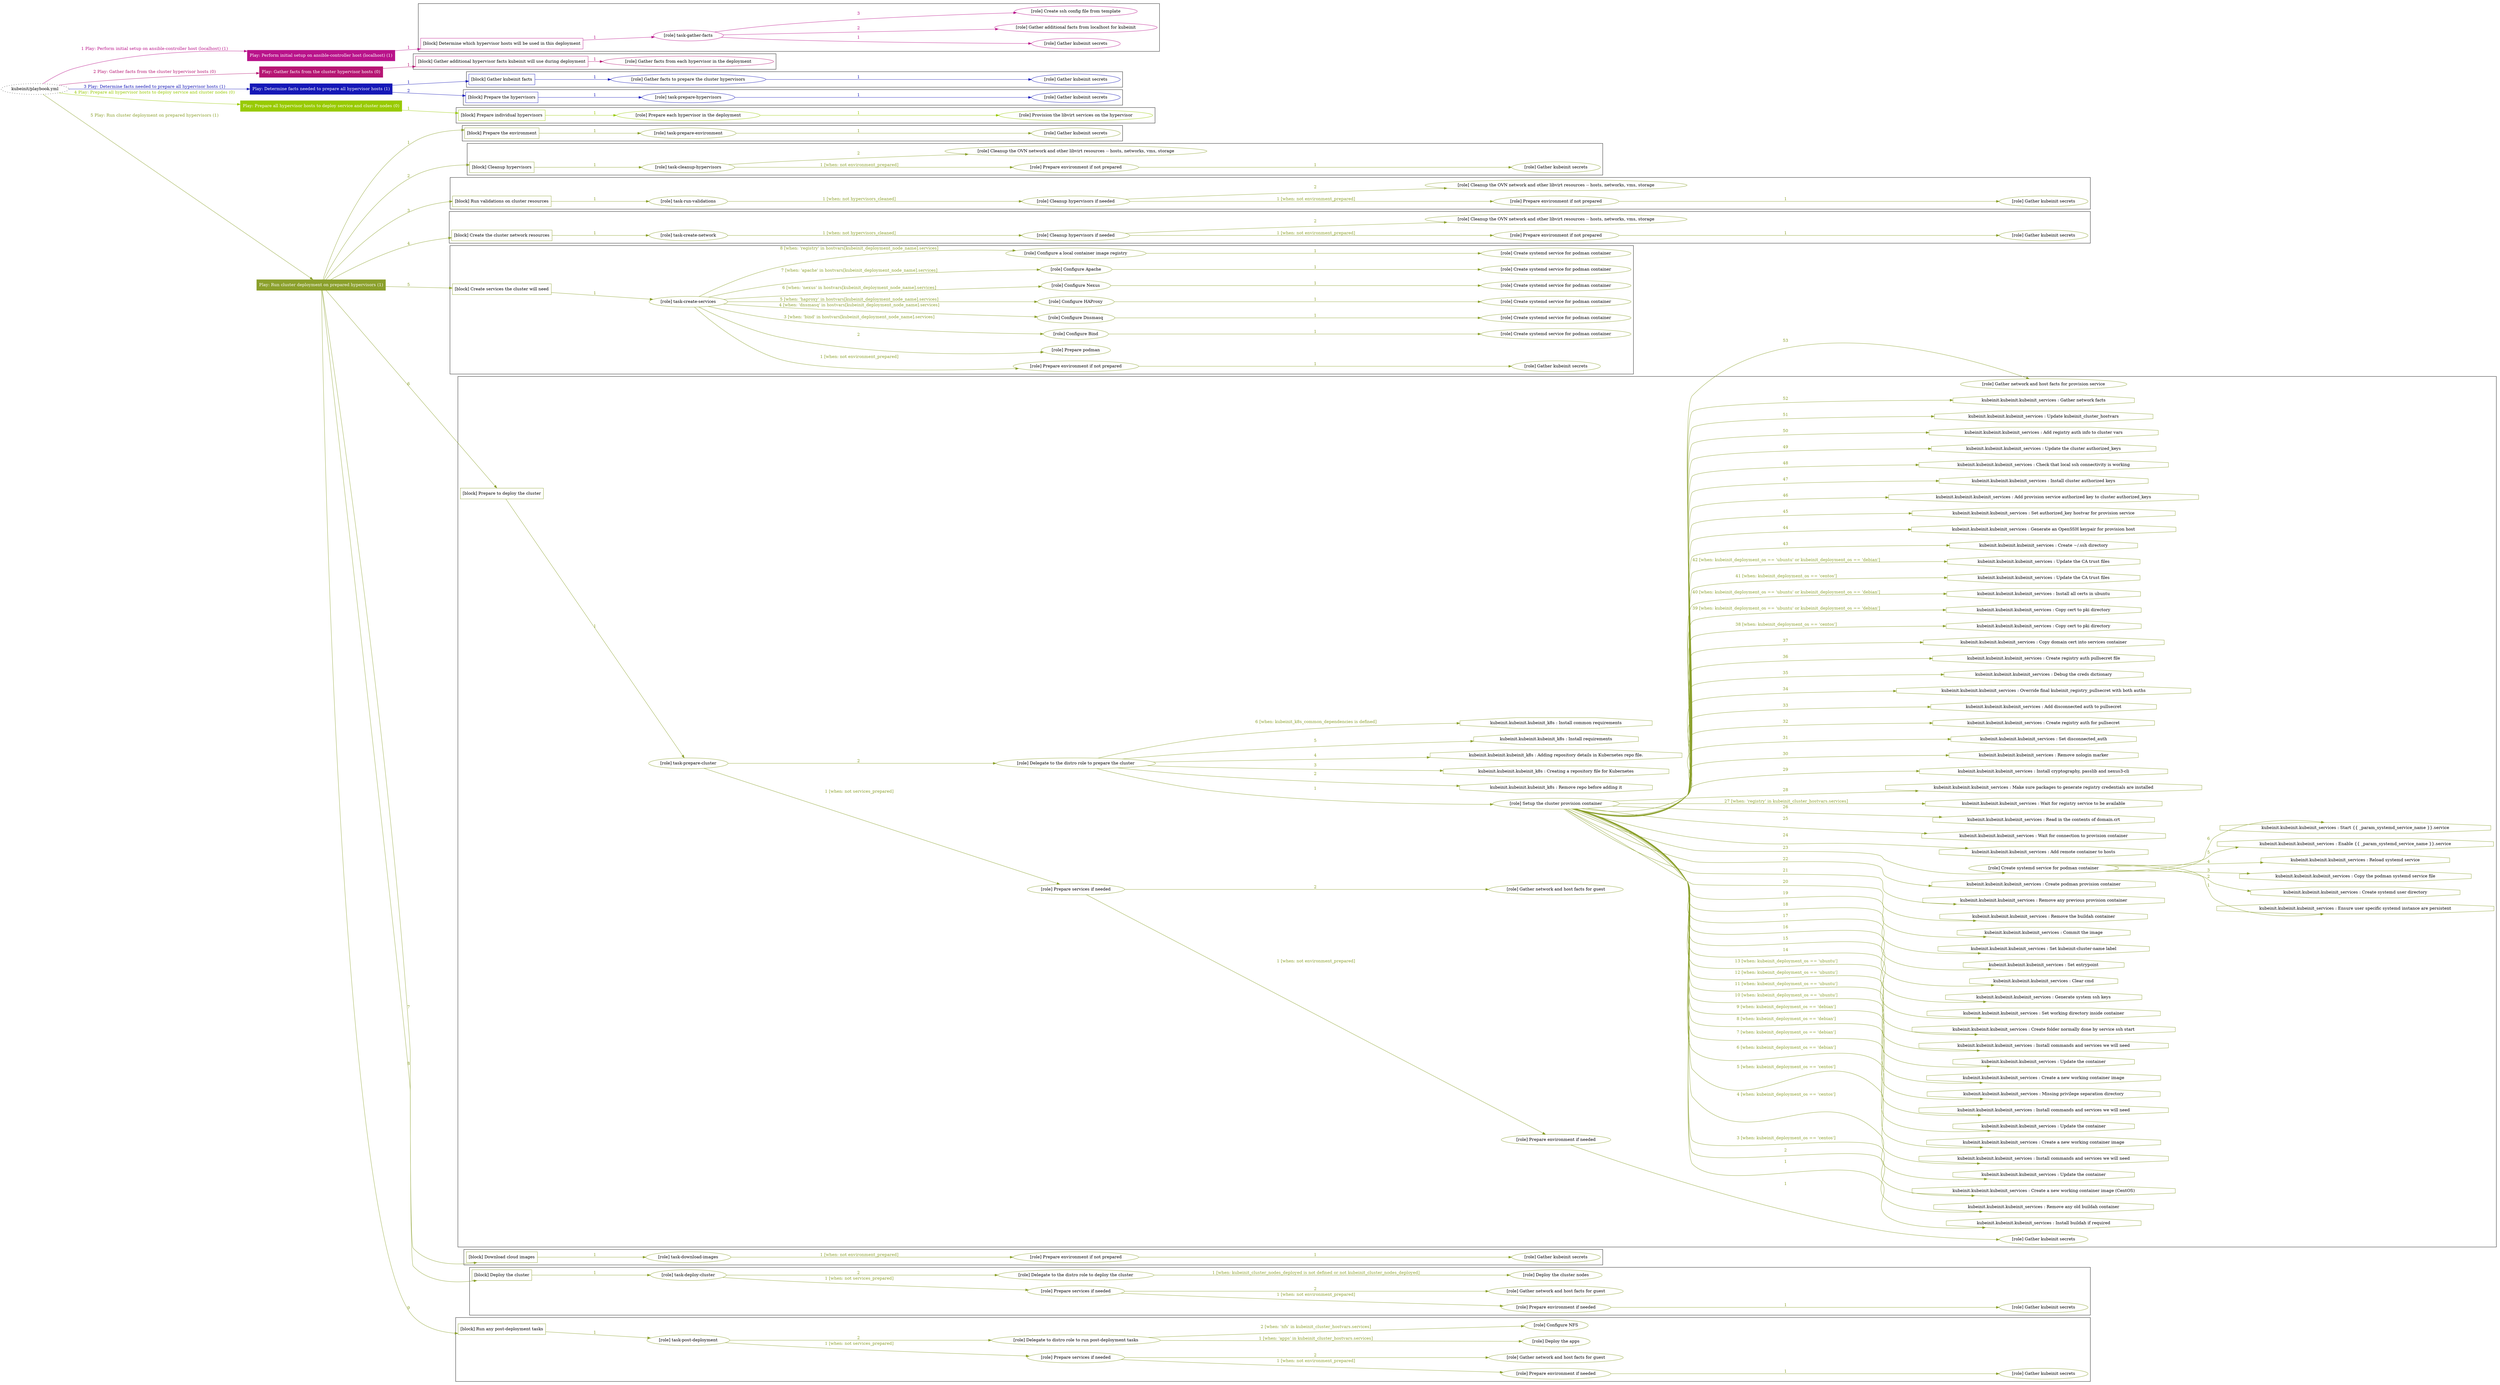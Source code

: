 digraph {
	graph [concentrate=true ordering=in rankdir=LR ratio=fill]
	edge [esep=5 sep=10]
	"kubeinit/playbook.yml" [URL="/home/runner/work/kubeinit/kubeinit/kubeinit/playbook.yml" id=playbook_626af299 style=dotted]
	"kubeinit/playbook.yml" -> play_ff0af04c [label="1 Play: Perform initial setup on ansible-controller host (localhost) (1)" color="#b9138a" fontcolor="#b9138a" id=edge_play_ff0af04c labeltooltip="1 Play: Perform initial setup on ansible-controller host (localhost) (1)" tooltip="1 Play: Perform initial setup on ansible-controller host (localhost) (1)"]
	subgraph "Play: Perform initial setup on ansible-controller host (localhost) (1)" {
		play_ff0af04c [label="Play: Perform initial setup on ansible-controller host (localhost) (1)" URL="/home/runner/work/kubeinit/kubeinit/kubeinit/playbook.yml" color="#b9138a" fontcolor="#ffffff" id=play_ff0af04c shape=box style=filled tooltip=localhost]
		play_ff0af04c -> block_9eadf767 [label=1 color="#b9138a" fontcolor="#b9138a" id=edge_block_9eadf767 labeltooltip=1 tooltip=1]
		subgraph cluster_block_9eadf767 {
			block_9eadf767 [label="[block] Determine which hypervisor hosts will be used in this deployment" URL="/home/runner/work/kubeinit/kubeinit/kubeinit/playbook.yml" color="#b9138a" id=block_9eadf767 labeltooltip="Determine which hypervisor hosts will be used in this deployment" shape=box tooltip="Determine which hypervisor hosts will be used in this deployment"]
			block_9eadf767 -> role_0aade9b2 [label="1 " color="#b9138a" fontcolor="#b9138a" id=edge_role_0aade9b2 labeltooltip="1 " tooltip="1 "]
			subgraph "task-gather-facts" {
				role_0aade9b2 [label="[role] task-gather-facts" URL="/home/runner/work/kubeinit/kubeinit/kubeinit/playbook.yml" color="#b9138a" id=role_0aade9b2 tooltip="task-gather-facts"]
				role_0aade9b2 -> role_534a0d46 [label="1 " color="#b9138a" fontcolor="#b9138a" id=edge_role_534a0d46 labeltooltip="1 " tooltip="1 "]
				subgraph "Gather kubeinit secrets" {
					role_534a0d46 [label="[role] Gather kubeinit secrets" URL="/home/runner/.ansible/collections/ansible_collections/kubeinit/kubeinit/roles/kubeinit_prepare/tasks/build_hypervisors_group.yml" color="#b9138a" id=role_534a0d46 tooltip="Gather kubeinit secrets"]
				}
				role_0aade9b2 -> role_20735518 [label="2 " color="#b9138a" fontcolor="#b9138a" id=edge_role_20735518 labeltooltip="2 " tooltip="2 "]
				subgraph "Gather additional facts from localhost for kubeinit" {
					role_20735518 [label="[role] Gather additional facts from localhost for kubeinit" URL="/home/runner/.ansible/collections/ansible_collections/kubeinit/kubeinit/roles/kubeinit_prepare/tasks/build_hypervisors_group.yml" color="#b9138a" id=role_20735518 tooltip="Gather additional facts from localhost for kubeinit"]
				}
				role_0aade9b2 -> role_0eefcd0d [label="3 " color="#b9138a" fontcolor="#b9138a" id=edge_role_0eefcd0d labeltooltip="3 " tooltip="3 "]
				subgraph "Create ssh config file from template" {
					role_0eefcd0d [label="[role] Create ssh config file from template" URL="/home/runner/.ansible/collections/ansible_collections/kubeinit/kubeinit/roles/kubeinit_prepare/tasks/build_hypervisors_group.yml" color="#b9138a" id=role_0eefcd0d tooltip="Create ssh config file from template"]
				}
			}
		}
	}
	"kubeinit/playbook.yml" -> play_c7405e7d [label="2 Play: Gather facts from the cluster hypervisor hosts (0)" color="#b61673" fontcolor="#b61673" id=edge_play_c7405e7d labeltooltip="2 Play: Gather facts from the cluster hypervisor hosts (0)" tooltip="2 Play: Gather facts from the cluster hypervisor hosts (0)"]
	subgraph "Play: Gather facts from the cluster hypervisor hosts (0)" {
		play_c7405e7d [label="Play: Gather facts from the cluster hypervisor hosts (0)" URL="/home/runner/work/kubeinit/kubeinit/kubeinit/playbook.yml" color="#b61673" fontcolor="#ffffff" id=play_c7405e7d shape=box style=filled tooltip="Play: Gather facts from the cluster hypervisor hosts (0)"]
		play_c7405e7d -> block_577110e5 [label=1 color="#b61673" fontcolor="#b61673" id=edge_block_577110e5 labeltooltip=1 tooltip=1]
		subgraph cluster_block_577110e5 {
			block_577110e5 [label="[block] Gather additional hypervisor facts kubeinit will use during deployment" URL="/home/runner/work/kubeinit/kubeinit/kubeinit/playbook.yml" color="#b61673" id=block_577110e5 labeltooltip="Gather additional hypervisor facts kubeinit will use during deployment" shape=box tooltip="Gather additional hypervisor facts kubeinit will use during deployment"]
			block_577110e5 -> role_c7098d9a [label="1 " color="#b61673" fontcolor="#b61673" id=edge_role_c7098d9a labeltooltip="1 " tooltip="1 "]
			subgraph "Gather facts from each hypervisor in the deployment" {
				role_c7098d9a [label="[role] Gather facts from each hypervisor in the deployment" URL="/home/runner/work/kubeinit/kubeinit/kubeinit/playbook.yml" color="#b61673" id=role_c7098d9a tooltip="Gather facts from each hypervisor in the deployment"]
			}
		}
	}
	"kubeinit/playbook.yml" -> play_32b523e7 [label="3 Play: Determine facts needed to prepare all hypervisor hosts (1)" color="#1518b7" fontcolor="#1518b7" id=edge_play_32b523e7 labeltooltip="3 Play: Determine facts needed to prepare all hypervisor hosts (1)" tooltip="3 Play: Determine facts needed to prepare all hypervisor hosts (1)"]
	subgraph "Play: Determine facts needed to prepare all hypervisor hosts (1)" {
		play_32b523e7 [label="Play: Determine facts needed to prepare all hypervisor hosts (1)" URL="/home/runner/work/kubeinit/kubeinit/kubeinit/playbook.yml" color="#1518b7" fontcolor="#ffffff" id=play_32b523e7 shape=box style=filled tooltip=localhost]
		play_32b523e7 -> block_75c41b6b [label=1 color="#1518b7" fontcolor="#1518b7" id=edge_block_75c41b6b labeltooltip=1 tooltip=1]
		subgraph cluster_block_75c41b6b {
			block_75c41b6b [label="[block] Gather kubeinit facts" URL="/home/runner/work/kubeinit/kubeinit/kubeinit/playbook.yml" color="#1518b7" id=block_75c41b6b labeltooltip="Gather kubeinit facts" shape=box tooltip="Gather kubeinit facts"]
			block_75c41b6b -> role_80bcddc5 [label="1 " color="#1518b7" fontcolor="#1518b7" id=edge_role_80bcddc5 labeltooltip="1 " tooltip="1 "]
			subgraph "Gather facts to prepare the cluster hypervisors" {
				role_80bcddc5 [label="[role] Gather facts to prepare the cluster hypervisors" URL="/home/runner/work/kubeinit/kubeinit/kubeinit/playbook.yml" color="#1518b7" id=role_80bcddc5 tooltip="Gather facts to prepare the cluster hypervisors"]
				role_80bcddc5 -> role_52b1987f [label="1 " color="#1518b7" fontcolor="#1518b7" id=edge_role_52b1987f labeltooltip="1 " tooltip="1 "]
				subgraph "Gather kubeinit secrets" {
					role_52b1987f [label="[role] Gather kubeinit secrets" URL="/home/runner/.ansible/collections/ansible_collections/kubeinit/kubeinit/roles/kubeinit_prepare/tasks/gather_kubeinit_facts.yml" color="#1518b7" id=role_52b1987f tooltip="Gather kubeinit secrets"]
				}
			}
		}
		play_32b523e7 -> block_9910b99d [label=2 color="#1518b7" fontcolor="#1518b7" id=edge_block_9910b99d labeltooltip=2 tooltip=2]
		subgraph cluster_block_9910b99d {
			block_9910b99d [label="[block] Prepare the hypervisors" URL="/home/runner/work/kubeinit/kubeinit/kubeinit/playbook.yml" color="#1518b7" id=block_9910b99d labeltooltip="Prepare the hypervisors" shape=box tooltip="Prepare the hypervisors"]
			block_9910b99d -> role_b71b7602 [label="1 " color="#1518b7" fontcolor="#1518b7" id=edge_role_b71b7602 labeltooltip="1 " tooltip="1 "]
			subgraph "task-prepare-hypervisors" {
				role_b71b7602 [label="[role] task-prepare-hypervisors" URL="/home/runner/work/kubeinit/kubeinit/kubeinit/playbook.yml" color="#1518b7" id=role_b71b7602 tooltip="task-prepare-hypervisors"]
				role_b71b7602 -> role_f1ca45bc [label="1 " color="#1518b7" fontcolor="#1518b7" id=edge_role_f1ca45bc labeltooltip="1 " tooltip="1 "]
				subgraph "Gather kubeinit secrets" {
					role_f1ca45bc [label="[role] Gather kubeinit secrets" URL="/home/runner/.ansible/collections/ansible_collections/kubeinit/kubeinit/roles/kubeinit_prepare/tasks/gather_kubeinit_facts.yml" color="#1518b7" id=role_f1ca45bc tooltip="Gather kubeinit secrets"]
				}
			}
		}
	}
	"kubeinit/playbook.yml" -> play_f9110d9f [label="4 Play: Prepare all hypervisor hosts to deploy service and cluster nodes (0)" color="#98ca02" fontcolor="#98ca02" id=edge_play_f9110d9f labeltooltip="4 Play: Prepare all hypervisor hosts to deploy service and cluster nodes (0)" tooltip="4 Play: Prepare all hypervisor hosts to deploy service and cluster nodes (0)"]
	subgraph "Play: Prepare all hypervisor hosts to deploy service and cluster nodes (0)" {
		play_f9110d9f [label="Play: Prepare all hypervisor hosts to deploy service and cluster nodes (0)" URL="/home/runner/work/kubeinit/kubeinit/kubeinit/playbook.yml" color="#98ca02" fontcolor="#ffffff" id=play_f9110d9f shape=box style=filled tooltip="Play: Prepare all hypervisor hosts to deploy service and cluster nodes (0)"]
		play_f9110d9f -> block_2f7e6ff6 [label=1 color="#98ca02" fontcolor="#98ca02" id=edge_block_2f7e6ff6 labeltooltip=1 tooltip=1]
		subgraph cluster_block_2f7e6ff6 {
			block_2f7e6ff6 [label="[block] Prepare individual hypervisors" URL="/home/runner/work/kubeinit/kubeinit/kubeinit/playbook.yml" color="#98ca02" id=block_2f7e6ff6 labeltooltip="Prepare individual hypervisors" shape=box tooltip="Prepare individual hypervisors"]
			block_2f7e6ff6 -> role_87443f4c [label="1 " color="#98ca02" fontcolor="#98ca02" id=edge_role_87443f4c labeltooltip="1 " tooltip="1 "]
			subgraph "Prepare each hypervisor in the deployment" {
				role_87443f4c [label="[role] Prepare each hypervisor in the deployment" URL="/home/runner/work/kubeinit/kubeinit/kubeinit/playbook.yml" color="#98ca02" id=role_87443f4c tooltip="Prepare each hypervisor in the deployment"]
				role_87443f4c -> role_328097f9 [label="1 " color="#98ca02" fontcolor="#98ca02" id=edge_role_328097f9 labeltooltip="1 " tooltip="1 "]
				subgraph "Provision the libvirt services on the hypervisor" {
					role_328097f9 [label="[role] Provision the libvirt services on the hypervisor" URL="/home/runner/.ansible/collections/ansible_collections/kubeinit/kubeinit/roles/kubeinit_prepare/tasks/prepare_hypervisor.yml" color="#98ca02" id=role_328097f9 tooltip="Provision the libvirt services on the hypervisor"]
				}
			}
		}
	}
	"kubeinit/playbook.yml" -> play_21eec9b2 [label="5 Play: Run cluster deployment on prepared hypervisors (1)" color="#8ba02c" fontcolor="#8ba02c" id=edge_play_21eec9b2 labeltooltip="5 Play: Run cluster deployment on prepared hypervisors (1)" tooltip="5 Play: Run cluster deployment on prepared hypervisors (1)"]
	subgraph "Play: Run cluster deployment on prepared hypervisors (1)" {
		play_21eec9b2 [label="Play: Run cluster deployment on prepared hypervisors (1)" URL="/home/runner/work/kubeinit/kubeinit/kubeinit/playbook.yml" color="#8ba02c" fontcolor="#ffffff" id=play_21eec9b2 shape=box style=filled tooltip=localhost]
		play_21eec9b2 -> block_d8b73577 [label=1 color="#8ba02c" fontcolor="#8ba02c" id=edge_block_d8b73577 labeltooltip=1 tooltip=1]
		subgraph cluster_block_d8b73577 {
			block_d8b73577 [label="[block] Prepare the environment" URL="/home/runner/work/kubeinit/kubeinit/kubeinit/playbook.yml" color="#8ba02c" id=block_d8b73577 labeltooltip="Prepare the environment" shape=box tooltip="Prepare the environment"]
			block_d8b73577 -> role_faa1d6ee [label="1 " color="#8ba02c" fontcolor="#8ba02c" id=edge_role_faa1d6ee labeltooltip="1 " tooltip="1 "]
			subgraph "task-prepare-environment" {
				role_faa1d6ee [label="[role] task-prepare-environment" URL="/home/runner/work/kubeinit/kubeinit/kubeinit/playbook.yml" color="#8ba02c" id=role_faa1d6ee tooltip="task-prepare-environment"]
				role_faa1d6ee -> role_cb86cb71 [label="1 " color="#8ba02c" fontcolor="#8ba02c" id=edge_role_cb86cb71 labeltooltip="1 " tooltip="1 "]
				subgraph "Gather kubeinit secrets" {
					role_cb86cb71 [label="[role] Gather kubeinit secrets" URL="/home/runner/.ansible/collections/ansible_collections/kubeinit/kubeinit/roles/kubeinit_prepare/tasks/gather_kubeinit_facts.yml" color="#8ba02c" id=role_cb86cb71 tooltip="Gather kubeinit secrets"]
				}
			}
		}
		play_21eec9b2 -> block_fda94442 [label=2 color="#8ba02c" fontcolor="#8ba02c" id=edge_block_fda94442 labeltooltip=2 tooltip=2]
		subgraph cluster_block_fda94442 {
			block_fda94442 [label="[block] Cleanup hypervisors" URL="/home/runner/work/kubeinit/kubeinit/kubeinit/playbook.yml" color="#8ba02c" id=block_fda94442 labeltooltip="Cleanup hypervisors" shape=box tooltip="Cleanup hypervisors"]
			block_fda94442 -> role_b0ebe69c [label="1 " color="#8ba02c" fontcolor="#8ba02c" id=edge_role_b0ebe69c labeltooltip="1 " tooltip="1 "]
			subgraph "task-cleanup-hypervisors" {
				role_b0ebe69c [label="[role] task-cleanup-hypervisors" URL="/home/runner/work/kubeinit/kubeinit/kubeinit/playbook.yml" color="#8ba02c" id=role_b0ebe69c tooltip="task-cleanup-hypervisors"]
				role_b0ebe69c -> role_59f88b6b [label="1 [when: not environment_prepared]" color="#8ba02c" fontcolor="#8ba02c" id=edge_role_59f88b6b labeltooltip="1 [when: not environment_prepared]" tooltip="1 [when: not environment_prepared]"]
				subgraph "Prepare environment if not prepared" {
					role_59f88b6b [label="[role] Prepare environment if not prepared" URL="/home/runner/.ansible/collections/ansible_collections/kubeinit/kubeinit/roles/kubeinit_prepare/tasks/cleanup_hypervisors.yml" color="#8ba02c" id=role_59f88b6b tooltip="Prepare environment if not prepared"]
					role_59f88b6b -> role_57af175f [label="1 " color="#8ba02c" fontcolor="#8ba02c" id=edge_role_57af175f labeltooltip="1 " tooltip="1 "]
					subgraph "Gather kubeinit secrets" {
						role_57af175f [label="[role] Gather kubeinit secrets" URL="/home/runner/.ansible/collections/ansible_collections/kubeinit/kubeinit/roles/kubeinit_prepare/tasks/gather_kubeinit_facts.yml" color="#8ba02c" id=role_57af175f tooltip="Gather kubeinit secrets"]
					}
				}
				role_b0ebe69c -> role_eabac9fa [label="2 " color="#8ba02c" fontcolor="#8ba02c" id=edge_role_eabac9fa labeltooltip="2 " tooltip="2 "]
				subgraph "Cleanup the OVN network and other libvirt resources -- hosts, networks, vms, storage" {
					role_eabac9fa [label="[role] Cleanup the OVN network and other libvirt resources -- hosts, networks, vms, storage" URL="/home/runner/.ansible/collections/ansible_collections/kubeinit/kubeinit/roles/kubeinit_prepare/tasks/cleanup_hypervisors.yml" color="#8ba02c" id=role_eabac9fa tooltip="Cleanup the OVN network and other libvirt resources -- hosts, networks, vms, storage"]
				}
			}
		}
		play_21eec9b2 -> block_5c58f733 [label=3 color="#8ba02c" fontcolor="#8ba02c" id=edge_block_5c58f733 labeltooltip=3 tooltip=3]
		subgraph cluster_block_5c58f733 {
			block_5c58f733 [label="[block] Run validations on cluster resources" URL="/home/runner/work/kubeinit/kubeinit/kubeinit/playbook.yml" color="#8ba02c" id=block_5c58f733 labeltooltip="Run validations on cluster resources" shape=box tooltip="Run validations on cluster resources"]
			block_5c58f733 -> role_81ec116e [label="1 " color="#8ba02c" fontcolor="#8ba02c" id=edge_role_81ec116e labeltooltip="1 " tooltip="1 "]
			subgraph "task-run-validations" {
				role_81ec116e [label="[role] task-run-validations" URL="/home/runner/work/kubeinit/kubeinit/kubeinit/playbook.yml" color="#8ba02c" id=role_81ec116e tooltip="task-run-validations"]
				role_81ec116e -> role_273c9cad [label="1 [when: not hypervisors_cleaned]" color="#8ba02c" fontcolor="#8ba02c" id=edge_role_273c9cad labeltooltip="1 [when: not hypervisors_cleaned]" tooltip="1 [when: not hypervisors_cleaned]"]
				subgraph "Cleanup hypervisors if needed" {
					role_273c9cad [label="[role] Cleanup hypervisors if needed" URL="/home/runner/.ansible/collections/ansible_collections/kubeinit/kubeinit/roles/kubeinit_validations/tasks/main.yml" color="#8ba02c" id=role_273c9cad tooltip="Cleanup hypervisors if needed"]
					role_273c9cad -> role_ba75c2eb [label="1 [when: not environment_prepared]" color="#8ba02c" fontcolor="#8ba02c" id=edge_role_ba75c2eb labeltooltip="1 [when: not environment_prepared]" tooltip="1 [when: not environment_prepared]"]
					subgraph "Prepare environment if not prepared" {
						role_ba75c2eb [label="[role] Prepare environment if not prepared" URL="/home/runner/.ansible/collections/ansible_collections/kubeinit/kubeinit/roles/kubeinit_prepare/tasks/cleanup_hypervisors.yml" color="#8ba02c" id=role_ba75c2eb tooltip="Prepare environment if not prepared"]
						role_ba75c2eb -> role_e1f8833e [label="1 " color="#8ba02c" fontcolor="#8ba02c" id=edge_role_e1f8833e labeltooltip="1 " tooltip="1 "]
						subgraph "Gather kubeinit secrets" {
							role_e1f8833e [label="[role] Gather kubeinit secrets" URL="/home/runner/.ansible/collections/ansible_collections/kubeinit/kubeinit/roles/kubeinit_prepare/tasks/gather_kubeinit_facts.yml" color="#8ba02c" id=role_e1f8833e tooltip="Gather kubeinit secrets"]
						}
					}
					role_273c9cad -> role_11465e2b [label="2 " color="#8ba02c" fontcolor="#8ba02c" id=edge_role_11465e2b labeltooltip="2 " tooltip="2 "]
					subgraph "Cleanup the OVN network and other libvirt resources -- hosts, networks, vms, storage" {
						role_11465e2b [label="[role] Cleanup the OVN network and other libvirt resources -- hosts, networks, vms, storage" URL="/home/runner/.ansible/collections/ansible_collections/kubeinit/kubeinit/roles/kubeinit_prepare/tasks/cleanup_hypervisors.yml" color="#8ba02c" id=role_11465e2b tooltip="Cleanup the OVN network and other libvirt resources -- hosts, networks, vms, storage"]
					}
				}
			}
		}
		play_21eec9b2 -> block_875378db [label=4 color="#8ba02c" fontcolor="#8ba02c" id=edge_block_875378db labeltooltip=4 tooltip=4]
		subgraph cluster_block_875378db {
			block_875378db [label="[block] Create the cluster network resources" URL="/home/runner/work/kubeinit/kubeinit/kubeinit/playbook.yml" color="#8ba02c" id=block_875378db labeltooltip="Create the cluster network resources" shape=box tooltip="Create the cluster network resources"]
			block_875378db -> role_0bbb0fd5 [label="1 " color="#8ba02c" fontcolor="#8ba02c" id=edge_role_0bbb0fd5 labeltooltip="1 " tooltip="1 "]
			subgraph "task-create-network" {
				role_0bbb0fd5 [label="[role] task-create-network" URL="/home/runner/work/kubeinit/kubeinit/kubeinit/playbook.yml" color="#8ba02c" id=role_0bbb0fd5 tooltip="task-create-network"]
				role_0bbb0fd5 -> role_6eaa4fdb [label="1 [when: not hypervisors_cleaned]" color="#8ba02c" fontcolor="#8ba02c" id=edge_role_6eaa4fdb labeltooltip="1 [when: not hypervisors_cleaned]" tooltip="1 [when: not hypervisors_cleaned]"]
				subgraph "Cleanup hypervisors if needed" {
					role_6eaa4fdb [label="[role] Cleanup hypervisors if needed" URL="/home/runner/.ansible/collections/ansible_collections/kubeinit/kubeinit/roles/kubeinit_libvirt/tasks/create_network.yml" color="#8ba02c" id=role_6eaa4fdb tooltip="Cleanup hypervisors if needed"]
					role_6eaa4fdb -> role_da206e41 [label="1 [when: not environment_prepared]" color="#8ba02c" fontcolor="#8ba02c" id=edge_role_da206e41 labeltooltip="1 [when: not environment_prepared]" tooltip="1 [when: not environment_prepared]"]
					subgraph "Prepare environment if not prepared" {
						role_da206e41 [label="[role] Prepare environment if not prepared" URL="/home/runner/.ansible/collections/ansible_collections/kubeinit/kubeinit/roles/kubeinit_prepare/tasks/cleanup_hypervisors.yml" color="#8ba02c" id=role_da206e41 tooltip="Prepare environment if not prepared"]
						role_da206e41 -> role_88cdfe2c [label="1 " color="#8ba02c" fontcolor="#8ba02c" id=edge_role_88cdfe2c labeltooltip="1 " tooltip="1 "]
						subgraph "Gather kubeinit secrets" {
							role_88cdfe2c [label="[role] Gather kubeinit secrets" URL="/home/runner/.ansible/collections/ansible_collections/kubeinit/kubeinit/roles/kubeinit_prepare/tasks/gather_kubeinit_facts.yml" color="#8ba02c" id=role_88cdfe2c tooltip="Gather kubeinit secrets"]
						}
					}
					role_6eaa4fdb -> role_ee436e2f [label="2 " color="#8ba02c" fontcolor="#8ba02c" id=edge_role_ee436e2f labeltooltip="2 " tooltip="2 "]
					subgraph "Cleanup the OVN network and other libvirt resources -- hosts, networks, vms, storage" {
						role_ee436e2f [label="[role] Cleanup the OVN network and other libvirt resources -- hosts, networks, vms, storage" URL="/home/runner/.ansible/collections/ansible_collections/kubeinit/kubeinit/roles/kubeinit_prepare/tasks/cleanup_hypervisors.yml" color="#8ba02c" id=role_ee436e2f tooltip="Cleanup the OVN network and other libvirt resources -- hosts, networks, vms, storage"]
					}
				}
			}
		}
		play_21eec9b2 -> block_97d07d2a [label=5 color="#8ba02c" fontcolor="#8ba02c" id=edge_block_97d07d2a labeltooltip=5 tooltip=5]
		subgraph cluster_block_97d07d2a {
			block_97d07d2a [label="[block] Create services the cluster will need" URL="/home/runner/work/kubeinit/kubeinit/kubeinit/playbook.yml" color="#8ba02c" id=block_97d07d2a labeltooltip="Create services the cluster will need" shape=box tooltip="Create services the cluster will need"]
			block_97d07d2a -> role_f6145d3a [label="1 " color="#8ba02c" fontcolor="#8ba02c" id=edge_role_f6145d3a labeltooltip="1 " tooltip="1 "]
			subgraph "task-create-services" {
				role_f6145d3a [label="[role] task-create-services" URL="/home/runner/work/kubeinit/kubeinit/kubeinit/playbook.yml" color="#8ba02c" id=role_f6145d3a tooltip="task-create-services"]
				role_f6145d3a -> role_9c8ec799 [label="1 [when: not environment_prepared]" color="#8ba02c" fontcolor="#8ba02c" id=edge_role_9c8ec799 labeltooltip="1 [when: not environment_prepared]" tooltip="1 [when: not environment_prepared]"]
				subgraph "Prepare environment if not prepared" {
					role_9c8ec799 [label="[role] Prepare environment if not prepared" URL="/home/runner/.ansible/collections/ansible_collections/kubeinit/kubeinit/roles/kubeinit_services/tasks/main.yml" color="#8ba02c" id=role_9c8ec799 tooltip="Prepare environment if not prepared"]
					role_9c8ec799 -> role_9f050f38 [label="1 " color="#8ba02c" fontcolor="#8ba02c" id=edge_role_9f050f38 labeltooltip="1 " tooltip="1 "]
					subgraph "Gather kubeinit secrets" {
						role_9f050f38 [label="[role] Gather kubeinit secrets" URL="/home/runner/.ansible/collections/ansible_collections/kubeinit/kubeinit/roles/kubeinit_prepare/tasks/gather_kubeinit_facts.yml" color="#8ba02c" id=role_9f050f38 tooltip="Gather kubeinit secrets"]
					}
				}
				role_f6145d3a -> role_a6a4549e [label="2 " color="#8ba02c" fontcolor="#8ba02c" id=edge_role_a6a4549e labeltooltip="2 " tooltip="2 "]
				subgraph "Prepare podman" {
					role_a6a4549e [label="[role] Prepare podman" URL="/home/runner/.ansible/collections/ansible_collections/kubeinit/kubeinit/roles/kubeinit_services/tasks/00_create_service_pod.yml" color="#8ba02c" id=role_a6a4549e tooltip="Prepare podman"]
				}
				role_f6145d3a -> role_fbb15b6c [label="3 [when: 'bind' in hostvars[kubeinit_deployment_node_name].services]" color="#8ba02c" fontcolor="#8ba02c" id=edge_role_fbb15b6c labeltooltip="3 [when: 'bind' in hostvars[kubeinit_deployment_node_name].services]" tooltip="3 [when: 'bind' in hostvars[kubeinit_deployment_node_name].services]"]
				subgraph "Configure Bind" {
					role_fbb15b6c [label="[role] Configure Bind" URL="/home/runner/.ansible/collections/ansible_collections/kubeinit/kubeinit/roles/kubeinit_services/tasks/start_services_containers.yml" color="#8ba02c" id=role_fbb15b6c tooltip="Configure Bind"]
					role_fbb15b6c -> role_9b1213c6 [label="1 " color="#8ba02c" fontcolor="#8ba02c" id=edge_role_9b1213c6 labeltooltip="1 " tooltip="1 "]
					subgraph "Create systemd service for podman container" {
						role_9b1213c6 [label="[role] Create systemd service for podman container" URL="/home/runner/.ansible/collections/ansible_collections/kubeinit/kubeinit/roles/kubeinit_bind/tasks/main.yml" color="#8ba02c" id=role_9b1213c6 tooltip="Create systemd service for podman container"]
					}
				}
				role_f6145d3a -> role_78136e2d [label="4 [when: 'dnsmasq' in hostvars[kubeinit_deployment_node_name].services]" color="#8ba02c" fontcolor="#8ba02c" id=edge_role_78136e2d labeltooltip="4 [when: 'dnsmasq' in hostvars[kubeinit_deployment_node_name].services]" tooltip="4 [when: 'dnsmasq' in hostvars[kubeinit_deployment_node_name].services]"]
				subgraph "Configure Dnsmasq" {
					role_78136e2d [label="[role] Configure Dnsmasq" URL="/home/runner/.ansible/collections/ansible_collections/kubeinit/kubeinit/roles/kubeinit_services/tasks/start_services_containers.yml" color="#8ba02c" id=role_78136e2d tooltip="Configure Dnsmasq"]
					role_78136e2d -> role_f10ae856 [label="1 " color="#8ba02c" fontcolor="#8ba02c" id=edge_role_f10ae856 labeltooltip="1 " tooltip="1 "]
					subgraph "Create systemd service for podman container" {
						role_f10ae856 [label="[role] Create systemd service for podman container" URL="/home/runner/.ansible/collections/ansible_collections/kubeinit/kubeinit/roles/kubeinit_dnsmasq/tasks/main.yml" color="#8ba02c" id=role_f10ae856 tooltip="Create systemd service for podman container"]
					}
				}
				role_f6145d3a -> role_6e0d2913 [label="5 [when: 'haproxy' in hostvars[kubeinit_deployment_node_name].services]" color="#8ba02c" fontcolor="#8ba02c" id=edge_role_6e0d2913 labeltooltip="5 [when: 'haproxy' in hostvars[kubeinit_deployment_node_name].services]" tooltip="5 [when: 'haproxy' in hostvars[kubeinit_deployment_node_name].services]"]
				subgraph "Configure HAProxy" {
					role_6e0d2913 [label="[role] Configure HAProxy" URL="/home/runner/.ansible/collections/ansible_collections/kubeinit/kubeinit/roles/kubeinit_services/tasks/start_services_containers.yml" color="#8ba02c" id=role_6e0d2913 tooltip="Configure HAProxy"]
					role_6e0d2913 -> role_9385cb8d [label="1 " color="#8ba02c" fontcolor="#8ba02c" id=edge_role_9385cb8d labeltooltip="1 " tooltip="1 "]
					subgraph "Create systemd service for podman container" {
						role_9385cb8d [label="[role] Create systemd service for podman container" URL="/home/runner/.ansible/collections/ansible_collections/kubeinit/kubeinit/roles/kubeinit_haproxy/tasks/main.yml" color="#8ba02c" id=role_9385cb8d tooltip="Create systemd service for podman container"]
					}
				}
				role_f6145d3a -> role_ab953bc1 [label="6 [when: 'nexus' in hostvars[kubeinit_deployment_node_name].services]" color="#8ba02c" fontcolor="#8ba02c" id=edge_role_ab953bc1 labeltooltip="6 [when: 'nexus' in hostvars[kubeinit_deployment_node_name].services]" tooltip="6 [when: 'nexus' in hostvars[kubeinit_deployment_node_name].services]"]
				subgraph "Configure Nexus" {
					role_ab953bc1 [label="[role] Configure Nexus" URL="/home/runner/.ansible/collections/ansible_collections/kubeinit/kubeinit/roles/kubeinit_services/tasks/start_services_containers.yml" color="#8ba02c" id=role_ab953bc1 tooltip="Configure Nexus"]
					role_ab953bc1 -> role_e85e31ac [label="1 " color="#8ba02c" fontcolor="#8ba02c" id=edge_role_e85e31ac labeltooltip="1 " tooltip="1 "]
					subgraph "Create systemd service for podman container" {
						role_e85e31ac [label="[role] Create systemd service for podman container" URL="/home/runner/.ansible/collections/ansible_collections/kubeinit/kubeinit/roles/kubeinit_nexus/tasks/main.yml" color="#8ba02c" id=role_e85e31ac tooltip="Create systemd service for podman container"]
					}
				}
				role_f6145d3a -> role_d7d3de25 [label="7 [when: 'apache' in hostvars[kubeinit_deployment_node_name].services]" color="#8ba02c" fontcolor="#8ba02c" id=edge_role_d7d3de25 labeltooltip="7 [when: 'apache' in hostvars[kubeinit_deployment_node_name].services]" tooltip="7 [when: 'apache' in hostvars[kubeinit_deployment_node_name].services]"]
				subgraph "Configure Apache" {
					role_d7d3de25 [label="[role] Configure Apache" URL="/home/runner/.ansible/collections/ansible_collections/kubeinit/kubeinit/roles/kubeinit_services/tasks/start_services_containers.yml" color="#8ba02c" id=role_d7d3de25 tooltip="Configure Apache"]
					role_d7d3de25 -> role_58268caa [label="1 " color="#8ba02c" fontcolor="#8ba02c" id=edge_role_58268caa labeltooltip="1 " tooltip="1 "]
					subgraph "Create systemd service for podman container" {
						role_58268caa [label="[role] Create systemd service for podman container" URL="/home/runner/.ansible/collections/ansible_collections/kubeinit/kubeinit/roles/kubeinit_apache/tasks/main.yml" color="#8ba02c" id=role_58268caa tooltip="Create systemd service for podman container"]
					}
				}
				role_f6145d3a -> role_cb502220 [label="8 [when: 'registry' in hostvars[kubeinit_deployment_node_name].services]" color="#8ba02c" fontcolor="#8ba02c" id=edge_role_cb502220 labeltooltip="8 [when: 'registry' in hostvars[kubeinit_deployment_node_name].services]" tooltip="8 [when: 'registry' in hostvars[kubeinit_deployment_node_name].services]"]
				subgraph "Configure a local container image registry" {
					role_cb502220 [label="[role] Configure a local container image registry" URL="/home/runner/.ansible/collections/ansible_collections/kubeinit/kubeinit/roles/kubeinit_services/tasks/start_services_containers.yml" color="#8ba02c" id=role_cb502220 tooltip="Configure a local container image registry"]
					role_cb502220 -> role_8b5e14e9 [label="1 " color="#8ba02c" fontcolor="#8ba02c" id=edge_role_8b5e14e9 labeltooltip="1 " tooltip="1 "]
					subgraph "Create systemd service for podman container" {
						role_8b5e14e9 [label="[role] Create systemd service for podman container" URL="/home/runner/.ansible/collections/ansible_collections/kubeinit/kubeinit/roles/kubeinit_registry/tasks/main.yml" color="#8ba02c" id=role_8b5e14e9 tooltip="Create systemd service for podman container"]
					}
				}
			}
		}
		play_21eec9b2 -> block_f2ea17b1 [label=6 color="#8ba02c" fontcolor="#8ba02c" id=edge_block_f2ea17b1 labeltooltip=6 tooltip=6]
		subgraph cluster_block_f2ea17b1 {
			block_f2ea17b1 [label="[block] Prepare to deploy the cluster" URL="/home/runner/work/kubeinit/kubeinit/kubeinit/playbook.yml" color="#8ba02c" id=block_f2ea17b1 labeltooltip="Prepare to deploy the cluster" shape=box tooltip="Prepare to deploy the cluster"]
			block_f2ea17b1 -> role_1d893ed4 [label="1 " color="#8ba02c" fontcolor="#8ba02c" id=edge_role_1d893ed4 labeltooltip="1 " tooltip="1 "]
			subgraph "task-prepare-cluster" {
				role_1d893ed4 [label="[role] task-prepare-cluster" URL="/home/runner/work/kubeinit/kubeinit/kubeinit/playbook.yml" color="#8ba02c" id=role_1d893ed4 tooltip="task-prepare-cluster"]
				role_1d893ed4 -> role_d171c0d5 [label="1 [when: not services_prepared]" color="#8ba02c" fontcolor="#8ba02c" id=edge_role_d171c0d5 labeltooltip="1 [when: not services_prepared]" tooltip="1 [when: not services_prepared]"]
				subgraph "Prepare services if needed" {
					role_d171c0d5 [label="[role] Prepare services if needed" URL="/home/runner/.ansible/collections/ansible_collections/kubeinit/kubeinit/roles/kubeinit_prepare/tasks/prepare_cluster.yml" color="#8ba02c" id=role_d171c0d5 tooltip="Prepare services if needed"]
					role_d171c0d5 -> role_818f9369 [label="1 [when: not environment_prepared]" color="#8ba02c" fontcolor="#8ba02c" id=edge_role_818f9369 labeltooltip="1 [when: not environment_prepared]" tooltip="1 [when: not environment_prepared]"]
					subgraph "Prepare environment if needed" {
						role_818f9369 [label="[role] Prepare environment if needed" URL="/home/runner/.ansible/collections/ansible_collections/kubeinit/kubeinit/roles/kubeinit_services/tasks/prepare_services.yml" color="#8ba02c" id=role_818f9369 tooltip="Prepare environment if needed"]
						role_818f9369 -> role_cbbc6578 [label="1 " color="#8ba02c" fontcolor="#8ba02c" id=edge_role_cbbc6578 labeltooltip="1 " tooltip="1 "]
						subgraph "Gather kubeinit secrets" {
							role_cbbc6578 [label="[role] Gather kubeinit secrets" URL="/home/runner/.ansible/collections/ansible_collections/kubeinit/kubeinit/roles/kubeinit_prepare/tasks/gather_kubeinit_facts.yml" color="#8ba02c" id=role_cbbc6578 tooltip="Gather kubeinit secrets"]
						}
					}
					role_d171c0d5 -> role_c9b616ad [label="2 " color="#8ba02c" fontcolor="#8ba02c" id=edge_role_c9b616ad labeltooltip="2 " tooltip="2 "]
					subgraph "Gather network and host facts for guest" {
						role_c9b616ad [label="[role] Gather network and host facts for guest" URL="/home/runner/.ansible/collections/ansible_collections/kubeinit/kubeinit/roles/kubeinit_services/tasks/prepare_services.yml" color="#8ba02c" id=role_c9b616ad tooltip="Gather network and host facts for guest"]
					}
				}
				role_1d893ed4 -> role_ae5ef83a [label="2 " color="#8ba02c" fontcolor="#8ba02c" id=edge_role_ae5ef83a labeltooltip="2 " tooltip="2 "]
				subgraph "Delegate to the distro role to prepare the cluster" {
					role_ae5ef83a [label="[role] Delegate to the distro role to prepare the cluster" URL="/home/runner/.ansible/collections/ansible_collections/kubeinit/kubeinit/roles/kubeinit_prepare/tasks/prepare_cluster.yml" color="#8ba02c" id=role_ae5ef83a tooltip="Delegate to the distro role to prepare the cluster"]
					role_ae5ef83a -> role_0b0442d9 [label="1 " color="#8ba02c" fontcolor="#8ba02c" id=edge_role_0b0442d9 labeltooltip="1 " tooltip="1 "]
					subgraph "Setup the cluster provision container" {
						role_0b0442d9 [label="[role] Setup the cluster provision container" URL="/home/runner/.ansible/collections/ansible_collections/kubeinit/kubeinit/roles/kubeinit_k8s/tasks/prepare_cluster.yml" color="#8ba02c" id=role_0b0442d9 tooltip="Setup the cluster provision container"]
						task_b5c9d8fe [label="kubeinit.kubeinit.kubeinit_services : Install buildah if required" URL="/home/runner/.ansible/collections/ansible_collections/kubeinit/kubeinit/roles/kubeinit_services/tasks/create_provision_container.yml" color="#8ba02c" id=task_b5c9d8fe shape=octagon tooltip="kubeinit.kubeinit.kubeinit_services : Install buildah if required"]
						role_0b0442d9 -> task_b5c9d8fe [label="1 " color="#8ba02c" fontcolor="#8ba02c" id=edge_task_b5c9d8fe labeltooltip="1 " tooltip="1 "]
						task_28bca8e3 [label="kubeinit.kubeinit.kubeinit_services : Remove any old buildah container" URL="/home/runner/.ansible/collections/ansible_collections/kubeinit/kubeinit/roles/kubeinit_services/tasks/create_provision_container.yml" color="#8ba02c" id=task_28bca8e3 shape=octagon tooltip="kubeinit.kubeinit.kubeinit_services : Remove any old buildah container"]
						role_0b0442d9 -> task_28bca8e3 [label="2 " color="#8ba02c" fontcolor="#8ba02c" id=edge_task_28bca8e3 labeltooltip="2 " tooltip="2 "]
						task_01764780 [label="kubeinit.kubeinit.kubeinit_services : Create a new working container image (CentOS)" URL="/home/runner/.ansible/collections/ansible_collections/kubeinit/kubeinit/roles/kubeinit_services/tasks/create_provision_container.yml" color="#8ba02c" id=task_01764780 shape=octagon tooltip="kubeinit.kubeinit.kubeinit_services : Create a new working container image (CentOS)"]
						role_0b0442d9 -> task_01764780 [label="3 [when: kubeinit_deployment_os == 'centos']" color="#8ba02c" fontcolor="#8ba02c" id=edge_task_01764780 labeltooltip="3 [when: kubeinit_deployment_os == 'centos']" tooltip="3 [when: kubeinit_deployment_os == 'centos']"]
						task_1fe77717 [label="kubeinit.kubeinit.kubeinit_services : Update the container" URL="/home/runner/.ansible/collections/ansible_collections/kubeinit/kubeinit/roles/kubeinit_services/tasks/create_provision_container.yml" color="#8ba02c" id=task_1fe77717 shape=octagon tooltip="kubeinit.kubeinit.kubeinit_services : Update the container"]
						role_0b0442d9 -> task_1fe77717 [label="4 [when: kubeinit_deployment_os == 'centos']" color="#8ba02c" fontcolor="#8ba02c" id=edge_task_1fe77717 labeltooltip="4 [when: kubeinit_deployment_os == 'centos']" tooltip="4 [when: kubeinit_deployment_os == 'centos']"]
						task_e90d4ab9 [label="kubeinit.kubeinit.kubeinit_services : Install commands and services we will need" URL="/home/runner/.ansible/collections/ansible_collections/kubeinit/kubeinit/roles/kubeinit_services/tasks/create_provision_container.yml" color="#8ba02c" id=task_e90d4ab9 shape=octagon tooltip="kubeinit.kubeinit.kubeinit_services : Install commands and services we will need"]
						role_0b0442d9 -> task_e90d4ab9 [label="5 [when: kubeinit_deployment_os == 'centos']" color="#8ba02c" fontcolor="#8ba02c" id=edge_task_e90d4ab9 labeltooltip="5 [when: kubeinit_deployment_os == 'centos']" tooltip="5 [when: kubeinit_deployment_os == 'centos']"]
						task_81165fc3 [label="kubeinit.kubeinit.kubeinit_services : Create a new working container image" URL="/home/runner/.ansible/collections/ansible_collections/kubeinit/kubeinit/roles/kubeinit_services/tasks/create_provision_container.yml" color="#8ba02c" id=task_81165fc3 shape=octagon tooltip="kubeinit.kubeinit.kubeinit_services : Create a new working container image"]
						role_0b0442d9 -> task_81165fc3 [label="6 [when: kubeinit_deployment_os == 'debian']" color="#8ba02c" fontcolor="#8ba02c" id=edge_task_81165fc3 labeltooltip="6 [when: kubeinit_deployment_os == 'debian']" tooltip="6 [when: kubeinit_deployment_os == 'debian']"]
						task_746f3799 [label="kubeinit.kubeinit.kubeinit_services : Update the container" URL="/home/runner/.ansible/collections/ansible_collections/kubeinit/kubeinit/roles/kubeinit_services/tasks/create_provision_container.yml" color="#8ba02c" id=task_746f3799 shape=octagon tooltip="kubeinit.kubeinit.kubeinit_services : Update the container"]
						role_0b0442d9 -> task_746f3799 [label="7 [when: kubeinit_deployment_os == 'debian']" color="#8ba02c" fontcolor="#8ba02c" id=edge_task_746f3799 labeltooltip="7 [when: kubeinit_deployment_os == 'debian']" tooltip="7 [when: kubeinit_deployment_os == 'debian']"]
						task_32590939 [label="kubeinit.kubeinit.kubeinit_services : Install commands and services we will need" URL="/home/runner/.ansible/collections/ansible_collections/kubeinit/kubeinit/roles/kubeinit_services/tasks/create_provision_container.yml" color="#8ba02c" id=task_32590939 shape=octagon tooltip="kubeinit.kubeinit.kubeinit_services : Install commands and services we will need"]
						role_0b0442d9 -> task_32590939 [label="8 [when: kubeinit_deployment_os == 'debian']" color="#8ba02c" fontcolor="#8ba02c" id=edge_task_32590939 labeltooltip="8 [when: kubeinit_deployment_os == 'debian']" tooltip="8 [when: kubeinit_deployment_os == 'debian']"]
						task_05c58fa1 [label="kubeinit.kubeinit.kubeinit_services : Missing privilege separation directory" URL="/home/runner/.ansible/collections/ansible_collections/kubeinit/kubeinit/roles/kubeinit_services/tasks/create_provision_container.yml" color="#8ba02c" id=task_05c58fa1 shape=octagon tooltip="kubeinit.kubeinit.kubeinit_services : Missing privilege separation directory"]
						role_0b0442d9 -> task_05c58fa1 [label="9 [when: kubeinit_deployment_os == 'debian']" color="#8ba02c" fontcolor="#8ba02c" id=edge_task_05c58fa1 labeltooltip="9 [when: kubeinit_deployment_os == 'debian']" tooltip="9 [when: kubeinit_deployment_os == 'debian']"]
						task_880ca014 [label="kubeinit.kubeinit.kubeinit_services : Create a new working container image" URL="/home/runner/.ansible/collections/ansible_collections/kubeinit/kubeinit/roles/kubeinit_services/tasks/create_provision_container.yml" color="#8ba02c" id=task_880ca014 shape=octagon tooltip="kubeinit.kubeinit.kubeinit_services : Create a new working container image"]
						role_0b0442d9 -> task_880ca014 [label="10 [when: kubeinit_deployment_os == 'ubuntu']" color="#8ba02c" fontcolor="#8ba02c" id=edge_task_880ca014 labeltooltip="10 [when: kubeinit_deployment_os == 'ubuntu']" tooltip="10 [when: kubeinit_deployment_os == 'ubuntu']"]
						task_2fddaf3a [label="kubeinit.kubeinit.kubeinit_services : Update the container" URL="/home/runner/.ansible/collections/ansible_collections/kubeinit/kubeinit/roles/kubeinit_services/tasks/create_provision_container.yml" color="#8ba02c" id=task_2fddaf3a shape=octagon tooltip="kubeinit.kubeinit.kubeinit_services : Update the container"]
						role_0b0442d9 -> task_2fddaf3a [label="11 [when: kubeinit_deployment_os == 'ubuntu']" color="#8ba02c" fontcolor="#8ba02c" id=edge_task_2fddaf3a labeltooltip="11 [when: kubeinit_deployment_os == 'ubuntu']" tooltip="11 [when: kubeinit_deployment_os == 'ubuntu']"]
						task_7773938e [label="kubeinit.kubeinit.kubeinit_services : Install commands and services we will need" URL="/home/runner/.ansible/collections/ansible_collections/kubeinit/kubeinit/roles/kubeinit_services/tasks/create_provision_container.yml" color="#8ba02c" id=task_7773938e shape=octagon tooltip="kubeinit.kubeinit.kubeinit_services : Install commands and services we will need"]
						role_0b0442d9 -> task_7773938e [label="12 [when: kubeinit_deployment_os == 'ubuntu']" color="#8ba02c" fontcolor="#8ba02c" id=edge_task_7773938e labeltooltip="12 [when: kubeinit_deployment_os == 'ubuntu']" tooltip="12 [when: kubeinit_deployment_os == 'ubuntu']"]
						task_e5bd6ae4 [label="kubeinit.kubeinit.kubeinit_services : Create folder normally done by service ssh start" URL="/home/runner/.ansible/collections/ansible_collections/kubeinit/kubeinit/roles/kubeinit_services/tasks/create_provision_container.yml" color="#8ba02c" id=task_e5bd6ae4 shape=octagon tooltip="kubeinit.kubeinit.kubeinit_services : Create folder normally done by service ssh start"]
						role_0b0442d9 -> task_e5bd6ae4 [label="13 [when: kubeinit_deployment_os == 'ubuntu']" color="#8ba02c" fontcolor="#8ba02c" id=edge_task_e5bd6ae4 labeltooltip="13 [when: kubeinit_deployment_os == 'ubuntu']" tooltip="13 [when: kubeinit_deployment_os == 'ubuntu']"]
						task_32ef8799 [label="kubeinit.kubeinit.kubeinit_services : Set working directory inside container" URL="/home/runner/.ansible/collections/ansible_collections/kubeinit/kubeinit/roles/kubeinit_services/tasks/create_provision_container.yml" color="#8ba02c" id=task_32ef8799 shape=octagon tooltip="kubeinit.kubeinit.kubeinit_services : Set working directory inside container"]
						role_0b0442d9 -> task_32ef8799 [label="14 " color="#8ba02c" fontcolor="#8ba02c" id=edge_task_32ef8799 labeltooltip="14 " tooltip="14 "]
						task_9e520da1 [label="kubeinit.kubeinit.kubeinit_services : Generate system ssh keys" URL="/home/runner/.ansible/collections/ansible_collections/kubeinit/kubeinit/roles/kubeinit_services/tasks/create_provision_container.yml" color="#8ba02c" id=task_9e520da1 shape=octagon tooltip="kubeinit.kubeinit.kubeinit_services : Generate system ssh keys"]
						role_0b0442d9 -> task_9e520da1 [label="15 " color="#8ba02c" fontcolor="#8ba02c" id=edge_task_9e520da1 labeltooltip="15 " tooltip="15 "]
						task_afa2eb78 [label="kubeinit.kubeinit.kubeinit_services : Clear cmd" URL="/home/runner/.ansible/collections/ansible_collections/kubeinit/kubeinit/roles/kubeinit_services/tasks/create_provision_container.yml" color="#8ba02c" id=task_afa2eb78 shape=octagon tooltip="kubeinit.kubeinit.kubeinit_services : Clear cmd"]
						role_0b0442d9 -> task_afa2eb78 [label="16 " color="#8ba02c" fontcolor="#8ba02c" id=edge_task_afa2eb78 labeltooltip="16 " tooltip="16 "]
						task_8d5c1921 [label="kubeinit.kubeinit.kubeinit_services : Set entrypoint" URL="/home/runner/.ansible/collections/ansible_collections/kubeinit/kubeinit/roles/kubeinit_services/tasks/create_provision_container.yml" color="#8ba02c" id=task_8d5c1921 shape=octagon tooltip="kubeinit.kubeinit.kubeinit_services : Set entrypoint"]
						role_0b0442d9 -> task_8d5c1921 [label="17 " color="#8ba02c" fontcolor="#8ba02c" id=edge_task_8d5c1921 labeltooltip="17 " tooltip="17 "]
						task_46a62a2a [label="kubeinit.kubeinit.kubeinit_services : Set kubeinit-cluster-name label" URL="/home/runner/.ansible/collections/ansible_collections/kubeinit/kubeinit/roles/kubeinit_services/tasks/create_provision_container.yml" color="#8ba02c" id=task_46a62a2a shape=octagon tooltip="kubeinit.kubeinit.kubeinit_services : Set kubeinit-cluster-name label"]
						role_0b0442d9 -> task_46a62a2a [label="18 " color="#8ba02c" fontcolor="#8ba02c" id=edge_task_46a62a2a labeltooltip="18 " tooltip="18 "]
						task_26e0caec [label="kubeinit.kubeinit.kubeinit_services : Commit the image" URL="/home/runner/.ansible/collections/ansible_collections/kubeinit/kubeinit/roles/kubeinit_services/tasks/create_provision_container.yml" color="#8ba02c" id=task_26e0caec shape=octagon tooltip="kubeinit.kubeinit.kubeinit_services : Commit the image"]
						role_0b0442d9 -> task_26e0caec [label="19 " color="#8ba02c" fontcolor="#8ba02c" id=edge_task_26e0caec labeltooltip="19 " tooltip="19 "]
						task_5b3c6852 [label="kubeinit.kubeinit.kubeinit_services : Remove the buildah container" URL="/home/runner/.ansible/collections/ansible_collections/kubeinit/kubeinit/roles/kubeinit_services/tasks/create_provision_container.yml" color="#8ba02c" id=task_5b3c6852 shape=octagon tooltip="kubeinit.kubeinit.kubeinit_services : Remove the buildah container"]
						role_0b0442d9 -> task_5b3c6852 [label="20 " color="#8ba02c" fontcolor="#8ba02c" id=edge_task_5b3c6852 labeltooltip="20 " tooltip="20 "]
						task_e8d548c9 [label="kubeinit.kubeinit.kubeinit_services : Remove any previous provision container" URL="/home/runner/.ansible/collections/ansible_collections/kubeinit/kubeinit/roles/kubeinit_services/tasks/create_provision_container.yml" color="#8ba02c" id=task_e8d548c9 shape=octagon tooltip="kubeinit.kubeinit.kubeinit_services : Remove any previous provision container"]
						role_0b0442d9 -> task_e8d548c9 [label="21 " color="#8ba02c" fontcolor="#8ba02c" id=edge_task_e8d548c9 labeltooltip="21 " tooltip="21 "]
						task_7a54fcde [label="kubeinit.kubeinit.kubeinit_services : Create podman provision container" URL="/home/runner/.ansible/collections/ansible_collections/kubeinit/kubeinit/roles/kubeinit_services/tasks/create_provision_container.yml" color="#8ba02c" id=task_7a54fcde shape=octagon tooltip="kubeinit.kubeinit.kubeinit_services : Create podman provision container"]
						role_0b0442d9 -> task_7a54fcde [label="22 " color="#8ba02c" fontcolor="#8ba02c" id=edge_task_7a54fcde labeltooltip="22 " tooltip="22 "]
						role_0b0442d9 -> role_9f1bb0a4 [label="23 " color="#8ba02c" fontcolor="#8ba02c" id=edge_role_9f1bb0a4 labeltooltip="23 " tooltip="23 "]
						subgraph "Create systemd service for podman container" {
							role_9f1bb0a4 [label="[role] Create systemd service for podman container" URL="/home/runner/.ansible/collections/ansible_collections/kubeinit/kubeinit/roles/kubeinit_services/tasks/create_provision_container.yml" color="#8ba02c" id=role_9f1bb0a4 tooltip="Create systemd service for podman container"]
							task_4f043abd [label="kubeinit.kubeinit.kubeinit_services : Ensure user specific systemd instance are persistent" URL="/home/runner/.ansible/collections/ansible_collections/kubeinit/kubeinit/roles/kubeinit_services/tasks/create_managed_service.yml" color="#8ba02c" id=task_4f043abd shape=octagon tooltip="kubeinit.kubeinit.kubeinit_services : Ensure user specific systemd instance are persistent"]
							role_9f1bb0a4 -> task_4f043abd [label="1 " color="#8ba02c" fontcolor="#8ba02c" id=edge_task_4f043abd labeltooltip="1 " tooltip="1 "]
							task_21358d4f [label="kubeinit.kubeinit.kubeinit_services : Create systemd user directory" URL="/home/runner/.ansible/collections/ansible_collections/kubeinit/kubeinit/roles/kubeinit_services/tasks/create_managed_service.yml" color="#8ba02c" id=task_21358d4f shape=octagon tooltip="kubeinit.kubeinit.kubeinit_services : Create systemd user directory"]
							role_9f1bb0a4 -> task_21358d4f [label="2 " color="#8ba02c" fontcolor="#8ba02c" id=edge_task_21358d4f labeltooltip="2 " tooltip="2 "]
							task_91b2450c [label="kubeinit.kubeinit.kubeinit_services : Copy the podman systemd service file" URL="/home/runner/.ansible/collections/ansible_collections/kubeinit/kubeinit/roles/kubeinit_services/tasks/create_managed_service.yml" color="#8ba02c" id=task_91b2450c shape=octagon tooltip="kubeinit.kubeinit.kubeinit_services : Copy the podman systemd service file"]
							role_9f1bb0a4 -> task_91b2450c [label="3 " color="#8ba02c" fontcolor="#8ba02c" id=edge_task_91b2450c labeltooltip="3 " tooltip="3 "]
							task_71402524 [label="kubeinit.kubeinit.kubeinit_services : Reload systemd service" URL="/home/runner/.ansible/collections/ansible_collections/kubeinit/kubeinit/roles/kubeinit_services/tasks/create_managed_service.yml" color="#8ba02c" id=task_71402524 shape=octagon tooltip="kubeinit.kubeinit.kubeinit_services : Reload systemd service"]
							role_9f1bb0a4 -> task_71402524 [label="4 " color="#8ba02c" fontcolor="#8ba02c" id=edge_task_71402524 labeltooltip="4 " tooltip="4 "]
							task_677c5b76 [label="kubeinit.kubeinit.kubeinit_services : Enable {{ _param_systemd_service_name }}.service" URL="/home/runner/.ansible/collections/ansible_collections/kubeinit/kubeinit/roles/kubeinit_services/tasks/create_managed_service.yml" color="#8ba02c" id=task_677c5b76 shape=octagon tooltip="kubeinit.kubeinit.kubeinit_services : Enable {{ _param_systemd_service_name }}.service"]
							role_9f1bb0a4 -> task_677c5b76 [label="5 " color="#8ba02c" fontcolor="#8ba02c" id=edge_task_677c5b76 labeltooltip="5 " tooltip="5 "]
							task_1b0f2ca3 [label="kubeinit.kubeinit.kubeinit_services : Start {{ _param_systemd_service_name }}.service" URL="/home/runner/.ansible/collections/ansible_collections/kubeinit/kubeinit/roles/kubeinit_services/tasks/create_managed_service.yml" color="#8ba02c" id=task_1b0f2ca3 shape=octagon tooltip="kubeinit.kubeinit.kubeinit_services : Start {{ _param_systemd_service_name }}.service"]
							role_9f1bb0a4 -> task_1b0f2ca3 [label="6 " color="#8ba02c" fontcolor="#8ba02c" id=edge_task_1b0f2ca3 labeltooltip="6 " tooltip="6 "]
						}
						task_7478acd5 [label="kubeinit.kubeinit.kubeinit_services : Add remote container to hosts" URL="/home/runner/.ansible/collections/ansible_collections/kubeinit/kubeinit/roles/kubeinit_services/tasks/create_provision_container.yml" color="#8ba02c" id=task_7478acd5 shape=octagon tooltip="kubeinit.kubeinit.kubeinit_services : Add remote container to hosts"]
						role_0b0442d9 -> task_7478acd5 [label="24 " color="#8ba02c" fontcolor="#8ba02c" id=edge_task_7478acd5 labeltooltip="24 " tooltip="24 "]
						task_3f16176c [label="kubeinit.kubeinit.kubeinit_services : Wait for connection to provision container" URL="/home/runner/.ansible/collections/ansible_collections/kubeinit/kubeinit/roles/kubeinit_services/tasks/create_provision_container.yml" color="#8ba02c" id=task_3f16176c shape=octagon tooltip="kubeinit.kubeinit.kubeinit_services : Wait for connection to provision container"]
						role_0b0442d9 -> task_3f16176c [label="25 " color="#8ba02c" fontcolor="#8ba02c" id=edge_task_3f16176c labeltooltip="25 " tooltip="25 "]
						task_0ba259bd [label="kubeinit.kubeinit.kubeinit_services : Read in the contents of domain.crt" URL="/home/runner/.ansible/collections/ansible_collections/kubeinit/kubeinit/roles/kubeinit_services/tasks/create_provision_container.yml" color="#8ba02c" id=task_0ba259bd shape=octagon tooltip="kubeinit.kubeinit.kubeinit_services : Read in the contents of domain.crt"]
						role_0b0442d9 -> task_0ba259bd [label="26 " color="#8ba02c" fontcolor="#8ba02c" id=edge_task_0ba259bd labeltooltip="26 " tooltip="26 "]
						task_637d385f [label="kubeinit.kubeinit.kubeinit_services : Wait for registry service to be available" URL="/home/runner/.ansible/collections/ansible_collections/kubeinit/kubeinit/roles/kubeinit_services/tasks/create_provision_container.yml" color="#8ba02c" id=task_637d385f shape=octagon tooltip="kubeinit.kubeinit.kubeinit_services : Wait for registry service to be available"]
						role_0b0442d9 -> task_637d385f [label="27 [when: 'registry' in kubeinit_cluster_hostvars.services]" color="#8ba02c" fontcolor="#8ba02c" id=edge_task_637d385f labeltooltip="27 [when: 'registry' in kubeinit_cluster_hostvars.services]" tooltip="27 [when: 'registry' in kubeinit_cluster_hostvars.services]"]
						task_11a529a9 [label="kubeinit.kubeinit.kubeinit_services : Make sure packages to generate registry credentials are installed" URL="/home/runner/.ansible/collections/ansible_collections/kubeinit/kubeinit/roles/kubeinit_services/tasks/create_provision_container.yml" color="#8ba02c" id=task_11a529a9 shape=octagon tooltip="kubeinit.kubeinit.kubeinit_services : Make sure packages to generate registry credentials are installed"]
						role_0b0442d9 -> task_11a529a9 [label="28 " color="#8ba02c" fontcolor="#8ba02c" id=edge_task_11a529a9 labeltooltip="28 " tooltip="28 "]
						task_d82868a3 [label="kubeinit.kubeinit.kubeinit_services : Install cryptography, passlib and nexus3-cli" URL="/home/runner/.ansible/collections/ansible_collections/kubeinit/kubeinit/roles/kubeinit_services/tasks/create_provision_container.yml" color="#8ba02c" id=task_d82868a3 shape=octagon tooltip="kubeinit.kubeinit.kubeinit_services : Install cryptography, passlib and nexus3-cli"]
						role_0b0442d9 -> task_d82868a3 [label="29 " color="#8ba02c" fontcolor="#8ba02c" id=edge_task_d82868a3 labeltooltip="29 " tooltip="29 "]
						task_07443e1d [label="kubeinit.kubeinit.kubeinit_services : Remove nologin marker" URL="/home/runner/.ansible/collections/ansible_collections/kubeinit/kubeinit/roles/kubeinit_services/tasks/create_provision_container.yml" color="#8ba02c" id=task_07443e1d shape=octagon tooltip="kubeinit.kubeinit.kubeinit_services : Remove nologin marker"]
						role_0b0442d9 -> task_07443e1d [label="30 " color="#8ba02c" fontcolor="#8ba02c" id=edge_task_07443e1d labeltooltip="30 " tooltip="30 "]
						task_352a9c0a [label="kubeinit.kubeinit.kubeinit_services : Set disconnected_auth" URL="/home/runner/.ansible/collections/ansible_collections/kubeinit/kubeinit/roles/kubeinit_services/tasks/create_provision_container.yml" color="#8ba02c" id=task_352a9c0a shape=octagon tooltip="kubeinit.kubeinit.kubeinit_services : Set disconnected_auth"]
						role_0b0442d9 -> task_352a9c0a [label="31 " color="#8ba02c" fontcolor="#8ba02c" id=edge_task_352a9c0a labeltooltip="31 " tooltip="31 "]
						task_6a8c9a08 [label="kubeinit.kubeinit.kubeinit_services : Create registry auth for pullsecret" URL="/home/runner/.ansible/collections/ansible_collections/kubeinit/kubeinit/roles/kubeinit_services/tasks/create_provision_container.yml" color="#8ba02c" id=task_6a8c9a08 shape=octagon tooltip="kubeinit.kubeinit.kubeinit_services : Create registry auth for pullsecret"]
						role_0b0442d9 -> task_6a8c9a08 [label="32 " color="#8ba02c" fontcolor="#8ba02c" id=edge_task_6a8c9a08 labeltooltip="32 " tooltip="32 "]
						task_654d0153 [label="kubeinit.kubeinit.kubeinit_services : Add disconnected auth to pullsecret" URL="/home/runner/.ansible/collections/ansible_collections/kubeinit/kubeinit/roles/kubeinit_services/tasks/create_provision_container.yml" color="#8ba02c" id=task_654d0153 shape=octagon tooltip="kubeinit.kubeinit.kubeinit_services : Add disconnected auth to pullsecret"]
						role_0b0442d9 -> task_654d0153 [label="33 " color="#8ba02c" fontcolor="#8ba02c" id=edge_task_654d0153 labeltooltip="33 " tooltip="33 "]
						task_b594086c [label="kubeinit.kubeinit.kubeinit_services : Override final kubeinit_registry_pullsecret with both auths" URL="/home/runner/.ansible/collections/ansible_collections/kubeinit/kubeinit/roles/kubeinit_services/tasks/create_provision_container.yml" color="#8ba02c" id=task_b594086c shape=octagon tooltip="kubeinit.kubeinit.kubeinit_services : Override final kubeinit_registry_pullsecret with both auths"]
						role_0b0442d9 -> task_b594086c [label="34 " color="#8ba02c" fontcolor="#8ba02c" id=edge_task_b594086c labeltooltip="34 " tooltip="34 "]
						task_814996b5 [label="kubeinit.kubeinit.kubeinit_services : Debug the creds dictionary" URL="/home/runner/.ansible/collections/ansible_collections/kubeinit/kubeinit/roles/kubeinit_services/tasks/create_provision_container.yml" color="#8ba02c" id=task_814996b5 shape=octagon tooltip="kubeinit.kubeinit.kubeinit_services : Debug the creds dictionary"]
						role_0b0442d9 -> task_814996b5 [label="35 " color="#8ba02c" fontcolor="#8ba02c" id=edge_task_814996b5 labeltooltip="35 " tooltip="35 "]
						task_7ea71b03 [label="kubeinit.kubeinit.kubeinit_services : Create registry auth pullsecret file" URL="/home/runner/.ansible/collections/ansible_collections/kubeinit/kubeinit/roles/kubeinit_services/tasks/create_provision_container.yml" color="#8ba02c" id=task_7ea71b03 shape=octagon tooltip="kubeinit.kubeinit.kubeinit_services : Create registry auth pullsecret file"]
						role_0b0442d9 -> task_7ea71b03 [label="36 " color="#8ba02c" fontcolor="#8ba02c" id=edge_task_7ea71b03 labeltooltip="36 " tooltip="36 "]
						task_7380421d [label="kubeinit.kubeinit.kubeinit_services : Copy domain cert into services container" URL="/home/runner/.ansible/collections/ansible_collections/kubeinit/kubeinit/roles/kubeinit_services/tasks/create_provision_container.yml" color="#8ba02c" id=task_7380421d shape=octagon tooltip="kubeinit.kubeinit.kubeinit_services : Copy domain cert into services container"]
						role_0b0442d9 -> task_7380421d [label="37 " color="#8ba02c" fontcolor="#8ba02c" id=edge_task_7380421d labeltooltip="37 " tooltip="37 "]
						task_9feae9ee [label="kubeinit.kubeinit.kubeinit_services : Copy cert to pki directory" URL="/home/runner/.ansible/collections/ansible_collections/kubeinit/kubeinit/roles/kubeinit_services/tasks/create_provision_container.yml" color="#8ba02c" id=task_9feae9ee shape=octagon tooltip="kubeinit.kubeinit.kubeinit_services : Copy cert to pki directory"]
						role_0b0442d9 -> task_9feae9ee [label="38 [when: kubeinit_deployment_os == 'centos']" color="#8ba02c" fontcolor="#8ba02c" id=edge_task_9feae9ee labeltooltip="38 [when: kubeinit_deployment_os == 'centos']" tooltip="38 [when: kubeinit_deployment_os == 'centos']"]
						task_c75d44a5 [label="kubeinit.kubeinit.kubeinit_services : Copy cert to pki directory" URL="/home/runner/.ansible/collections/ansible_collections/kubeinit/kubeinit/roles/kubeinit_services/tasks/create_provision_container.yml" color="#8ba02c" id=task_c75d44a5 shape=octagon tooltip="kubeinit.kubeinit.kubeinit_services : Copy cert to pki directory"]
						role_0b0442d9 -> task_c75d44a5 [label="39 [when: kubeinit_deployment_os == 'ubuntu' or kubeinit_deployment_os == 'debian']" color="#8ba02c" fontcolor="#8ba02c" id=edge_task_c75d44a5 labeltooltip="39 [when: kubeinit_deployment_os == 'ubuntu' or kubeinit_deployment_os == 'debian']" tooltip="39 [when: kubeinit_deployment_os == 'ubuntu' or kubeinit_deployment_os == 'debian']"]
						task_88f47471 [label="kubeinit.kubeinit.kubeinit_services : Install all certs in ubuntu" URL="/home/runner/.ansible/collections/ansible_collections/kubeinit/kubeinit/roles/kubeinit_services/tasks/create_provision_container.yml" color="#8ba02c" id=task_88f47471 shape=octagon tooltip="kubeinit.kubeinit.kubeinit_services : Install all certs in ubuntu"]
						role_0b0442d9 -> task_88f47471 [label="40 [when: kubeinit_deployment_os == 'ubuntu' or kubeinit_deployment_os == 'debian']" color="#8ba02c" fontcolor="#8ba02c" id=edge_task_88f47471 labeltooltip="40 [when: kubeinit_deployment_os == 'ubuntu' or kubeinit_deployment_os == 'debian']" tooltip="40 [when: kubeinit_deployment_os == 'ubuntu' or kubeinit_deployment_os == 'debian']"]
						task_6d54430a [label="kubeinit.kubeinit.kubeinit_services : Update the CA trust files" URL="/home/runner/.ansible/collections/ansible_collections/kubeinit/kubeinit/roles/kubeinit_services/tasks/create_provision_container.yml" color="#8ba02c" id=task_6d54430a shape=octagon tooltip="kubeinit.kubeinit.kubeinit_services : Update the CA trust files"]
						role_0b0442d9 -> task_6d54430a [label="41 [when: kubeinit_deployment_os == 'centos']" color="#8ba02c" fontcolor="#8ba02c" id=edge_task_6d54430a labeltooltip="41 [when: kubeinit_deployment_os == 'centos']" tooltip="41 [when: kubeinit_deployment_os == 'centos']"]
						task_bae79ffe [label="kubeinit.kubeinit.kubeinit_services : Update the CA trust files" URL="/home/runner/.ansible/collections/ansible_collections/kubeinit/kubeinit/roles/kubeinit_services/tasks/create_provision_container.yml" color="#8ba02c" id=task_bae79ffe shape=octagon tooltip="kubeinit.kubeinit.kubeinit_services : Update the CA trust files"]
						role_0b0442d9 -> task_bae79ffe [label="42 [when: kubeinit_deployment_os == 'ubuntu' or kubeinit_deployment_os == 'debian']" color="#8ba02c" fontcolor="#8ba02c" id=edge_task_bae79ffe labeltooltip="42 [when: kubeinit_deployment_os == 'ubuntu' or kubeinit_deployment_os == 'debian']" tooltip="42 [when: kubeinit_deployment_os == 'ubuntu' or kubeinit_deployment_os == 'debian']"]
						task_afd2de79 [label="kubeinit.kubeinit.kubeinit_services : Create ~/.ssh directory" URL="/home/runner/.ansible/collections/ansible_collections/kubeinit/kubeinit/roles/kubeinit_services/tasks/create_provision_container.yml" color="#8ba02c" id=task_afd2de79 shape=octagon tooltip="kubeinit.kubeinit.kubeinit_services : Create ~/.ssh directory"]
						role_0b0442d9 -> task_afd2de79 [label="43 " color="#8ba02c" fontcolor="#8ba02c" id=edge_task_afd2de79 labeltooltip="43 " tooltip="43 "]
						task_b1f485d9 [label="kubeinit.kubeinit.kubeinit_services : Generate an OpenSSH keypair for provision host" URL="/home/runner/.ansible/collections/ansible_collections/kubeinit/kubeinit/roles/kubeinit_services/tasks/create_provision_container.yml" color="#8ba02c" id=task_b1f485d9 shape=octagon tooltip="kubeinit.kubeinit.kubeinit_services : Generate an OpenSSH keypair for provision host"]
						role_0b0442d9 -> task_b1f485d9 [label="44 " color="#8ba02c" fontcolor="#8ba02c" id=edge_task_b1f485d9 labeltooltip="44 " tooltip="44 "]
						task_a98887aa [label="kubeinit.kubeinit.kubeinit_services : Set authorized_key hostvar for provision service" URL="/home/runner/.ansible/collections/ansible_collections/kubeinit/kubeinit/roles/kubeinit_services/tasks/create_provision_container.yml" color="#8ba02c" id=task_a98887aa shape=octagon tooltip="kubeinit.kubeinit.kubeinit_services : Set authorized_key hostvar for provision service"]
						role_0b0442d9 -> task_a98887aa [label="45 " color="#8ba02c" fontcolor="#8ba02c" id=edge_task_a98887aa labeltooltip="45 " tooltip="45 "]
						task_a180ab0e [label="kubeinit.kubeinit.kubeinit_services : Add provision service authorized key to cluster authorized_keys" URL="/home/runner/.ansible/collections/ansible_collections/kubeinit/kubeinit/roles/kubeinit_services/tasks/create_provision_container.yml" color="#8ba02c" id=task_a180ab0e shape=octagon tooltip="kubeinit.kubeinit.kubeinit_services : Add provision service authorized key to cluster authorized_keys"]
						role_0b0442d9 -> task_a180ab0e [label="46 " color="#8ba02c" fontcolor="#8ba02c" id=edge_task_a180ab0e labeltooltip="46 " tooltip="46 "]
						task_525bf1ae [label="kubeinit.kubeinit.kubeinit_services : Install cluster authorized keys" URL="/home/runner/.ansible/collections/ansible_collections/kubeinit/kubeinit/roles/kubeinit_services/tasks/create_provision_container.yml" color="#8ba02c" id=task_525bf1ae shape=octagon tooltip="kubeinit.kubeinit.kubeinit_services : Install cluster authorized keys"]
						role_0b0442d9 -> task_525bf1ae [label="47 " color="#8ba02c" fontcolor="#8ba02c" id=edge_task_525bf1ae labeltooltip="47 " tooltip="47 "]
						task_dc13f652 [label="kubeinit.kubeinit.kubeinit_services : Check that local ssh connectivity is working" URL="/home/runner/.ansible/collections/ansible_collections/kubeinit/kubeinit/roles/kubeinit_services/tasks/create_provision_container.yml" color="#8ba02c" id=task_dc13f652 shape=octagon tooltip="kubeinit.kubeinit.kubeinit_services : Check that local ssh connectivity is working"]
						role_0b0442d9 -> task_dc13f652 [label="48 " color="#8ba02c" fontcolor="#8ba02c" id=edge_task_dc13f652 labeltooltip="48 " tooltip="48 "]
						task_ef362802 [label="kubeinit.kubeinit.kubeinit_services : Update the cluster authorized_keys" URL="/home/runner/.ansible/collections/ansible_collections/kubeinit/kubeinit/roles/kubeinit_services/tasks/create_provision_container.yml" color="#8ba02c" id=task_ef362802 shape=octagon tooltip="kubeinit.kubeinit.kubeinit_services : Update the cluster authorized_keys"]
						role_0b0442d9 -> task_ef362802 [label="49 " color="#8ba02c" fontcolor="#8ba02c" id=edge_task_ef362802 labeltooltip="49 " tooltip="49 "]
						task_59eb6ede [label="kubeinit.kubeinit.kubeinit_services : Add registry auth info to cluster vars" URL="/home/runner/.ansible/collections/ansible_collections/kubeinit/kubeinit/roles/kubeinit_services/tasks/create_provision_container.yml" color="#8ba02c" id=task_59eb6ede shape=octagon tooltip="kubeinit.kubeinit.kubeinit_services : Add registry auth info to cluster vars"]
						role_0b0442d9 -> task_59eb6ede [label="50 " color="#8ba02c" fontcolor="#8ba02c" id=edge_task_59eb6ede labeltooltip="50 " tooltip="50 "]
						task_8e09e453 [label="kubeinit.kubeinit.kubeinit_services : Update kubeinit_cluster_hostvars" URL="/home/runner/.ansible/collections/ansible_collections/kubeinit/kubeinit/roles/kubeinit_services/tasks/create_provision_container.yml" color="#8ba02c" id=task_8e09e453 shape=octagon tooltip="kubeinit.kubeinit.kubeinit_services : Update kubeinit_cluster_hostvars"]
						role_0b0442d9 -> task_8e09e453 [label="51 " color="#8ba02c" fontcolor="#8ba02c" id=edge_task_8e09e453 labeltooltip="51 " tooltip="51 "]
						task_b03c7d37 [label="kubeinit.kubeinit.kubeinit_services : Gather network facts" URL="/home/runner/.ansible/collections/ansible_collections/kubeinit/kubeinit/roles/kubeinit_services/tasks/create_provision_container.yml" color="#8ba02c" id=task_b03c7d37 shape=octagon tooltip="kubeinit.kubeinit.kubeinit_services : Gather network facts"]
						role_0b0442d9 -> task_b03c7d37 [label="52 " color="#8ba02c" fontcolor="#8ba02c" id=edge_task_b03c7d37 labeltooltip="52 " tooltip="52 "]
						role_0b0442d9 -> role_1a2e37cd [label="53 " color="#8ba02c" fontcolor="#8ba02c" id=edge_role_1a2e37cd labeltooltip="53 " tooltip="53 "]
						subgraph "Gather network and host facts for provision service" {
							role_1a2e37cd [label="[role] Gather network and host facts for provision service" URL="/home/runner/.ansible/collections/ansible_collections/kubeinit/kubeinit/roles/kubeinit_services/tasks/create_provision_container.yml" color="#8ba02c" id=role_1a2e37cd tooltip="Gather network and host facts for provision service"]
						}
					}
					task_737e7de4 [label="kubeinit.kubeinit.kubeinit_k8s : Remove repo before adding it" URL="/home/runner/.ansible/collections/ansible_collections/kubeinit/kubeinit/roles/kubeinit_k8s/tasks/prepare_cluster.yml" color="#8ba02c" id=task_737e7de4 shape=octagon tooltip="kubeinit.kubeinit.kubeinit_k8s : Remove repo before adding it"]
					role_ae5ef83a -> task_737e7de4 [label="2 " color="#8ba02c" fontcolor="#8ba02c" id=edge_task_737e7de4 labeltooltip="2 " tooltip="2 "]
					task_928618b9 [label="kubeinit.kubeinit.kubeinit_k8s : Creating a repository file for Kubernetes" URL="/home/runner/.ansible/collections/ansible_collections/kubeinit/kubeinit/roles/kubeinit_k8s/tasks/prepare_cluster.yml" color="#8ba02c" id=task_928618b9 shape=octagon tooltip="kubeinit.kubeinit.kubeinit_k8s : Creating a repository file for Kubernetes"]
					role_ae5ef83a -> task_928618b9 [label="3 " color="#8ba02c" fontcolor="#8ba02c" id=edge_task_928618b9 labeltooltip="3 " tooltip="3 "]
					task_0ed3c7ca [label="kubeinit.kubeinit.kubeinit_k8s : Adding repository details in Kubernetes repo file." URL="/home/runner/.ansible/collections/ansible_collections/kubeinit/kubeinit/roles/kubeinit_k8s/tasks/prepare_cluster.yml" color="#8ba02c" id=task_0ed3c7ca shape=octagon tooltip="kubeinit.kubeinit.kubeinit_k8s : Adding repository details in Kubernetes repo file."]
					role_ae5ef83a -> task_0ed3c7ca [label="4 " color="#8ba02c" fontcolor="#8ba02c" id=edge_task_0ed3c7ca labeltooltip="4 " tooltip="4 "]
					task_329a5d8f [label="kubeinit.kubeinit.kubeinit_k8s : Install requirements" URL="/home/runner/.ansible/collections/ansible_collections/kubeinit/kubeinit/roles/kubeinit_k8s/tasks/prepare_cluster.yml" color="#8ba02c" id=task_329a5d8f shape=octagon tooltip="kubeinit.kubeinit.kubeinit_k8s : Install requirements"]
					role_ae5ef83a -> task_329a5d8f [label="5 " color="#8ba02c" fontcolor="#8ba02c" id=edge_task_329a5d8f labeltooltip="5 " tooltip="5 "]
					task_3f289306 [label="kubeinit.kubeinit.kubeinit_k8s : Install common requirements" URL="/home/runner/.ansible/collections/ansible_collections/kubeinit/kubeinit/roles/kubeinit_k8s/tasks/prepare_cluster.yml" color="#8ba02c" id=task_3f289306 shape=octagon tooltip="kubeinit.kubeinit.kubeinit_k8s : Install common requirements"]
					role_ae5ef83a -> task_3f289306 [label="6 [when: kubeinit_k8s_common_dependencies is defined]" color="#8ba02c" fontcolor="#8ba02c" id=edge_task_3f289306 labeltooltip="6 [when: kubeinit_k8s_common_dependencies is defined]" tooltip="6 [when: kubeinit_k8s_common_dependencies is defined]"]
				}
			}
		}
		play_21eec9b2 -> block_96499353 [label=7 color="#8ba02c" fontcolor="#8ba02c" id=edge_block_96499353 labeltooltip=7 tooltip=7]
		subgraph cluster_block_96499353 {
			block_96499353 [label="[block] Download cloud images" URL="/home/runner/work/kubeinit/kubeinit/kubeinit/playbook.yml" color="#8ba02c" id=block_96499353 labeltooltip="Download cloud images" shape=box tooltip="Download cloud images"]
			block_96499353 -> role_37691319 [label="1 " color="#8ba02c" fontcolor="#8ba02c" id=edge_role_37691319 labeltooltip="1 " tooltip="1 "]
			subgraph "task-download-images" {
				role_37691319 [label="[role] task-download-images" URL="/home/runner/work/kubeinit/kubeinit/kubeinit/playbook.yml" color="#8ba02c" id=role_37691319 tooltip="task-download-images"]
				role_37691319 -> role_d1d3ee81 [label="1 [when: not environment_prepared]" color="#8ba02c" fontcolor="#8ba02c" id=edge_role_d1d3ee81 labeltooltip="1 [when: not environment_prepared]" tooltip="1 [when: not environment_prepared]"]
				subgraph "Prepare environment if not prepared" {
					role_d1d3ee81 [label="[role] Prepare environment if not prepared" URL="/home/runner/.ansible/collections/ansible_collections/kubeinit/kubeinit/roles/kubeinit_libvirt/tasks/download_cloud_images.yml" color="#8ba02c" id=role_d1d3ee81 tooltip="Prepare environment if not prepared"]
					role_d1d3ee81 -> role_83a478a7 [label="1 " color="#8ba02c" fontcolor="#8ba02c" id=edge_role_83a478a7 labeltooltip="1 " tooltip="1 "]
					subgraph "Gather kubeinit secrets" {
						role_83a478a7 [label="[role] Gather kubeinit secrets" URL="/home/runner/.ansible/collections/ansible_collections/kubeinit/kubeinit/roles/kubeinit_prepare/tasks/gather_kubeinit_facts.yml" color="#8ba02c" id=role_83a478a7 tooltip="Gather kubeinit secrets"]
					}
				}
			}
		}
		play_21eec9b2 -> block_41bea49e [label=8 color="#8ba02c" fontcolor="#8ba02c" id=edge_block_41bea49e labeltooltip=8 tooltip=8]
		subgraph cluster_block_41bea49e {
			block_41bea49e [label="[block] Deploy the cluster" URL="/home/runner/work/kubeinit/kubeinit/kubeinit/playbook.yml" color="#8ba02c" id=block_41bea49e labeltooltip="Deploy the cluster" shape=box tooltip="Deploy the cluster"]
			block_41bea49e -> role_1ce101bc [label="1 " color="#8ba02c" fontcolor="#8ba02c" id=edge_role_1ce101bc labeltooltip="1 " tooltip="1 "]
			subgraph "task-deploy-cluster" {
				role_1ce101bc [label="[role] task-deploy-cluster" URL="/home/runner/work/kubeinit/kubeinit/kubeinit/playbook.yml" color="#8ba02c" id=role_1ce101bc tooltip="task-deploy-cluster"]
				role_1ce101bc -> role_f15d4263 [label="1 [when: not services_prepared]" color="#8ba02c" fontcolor="#8ba02c" id=edge_role_f15d4263 labeltooltip="1 [when: not services_prepared]" tooltip="1 [when: not services_prepared]"]
				subgraph "Prepare services if needed" {
					role_f15d4263 [label="[role] Prepare services if needed" URL="/home/runner/.ansible/collections/ansible_collections/kubeinit/kubeinit/roles/kubeinit_prepare/tasks/deploy_cluster.yml" color="#8ba02c" id=role_f15d4263 tooltip="Prepare services if needed"]
					role_f15d4263 -> role_fd42600d [label="1 [when: not environment_prepared]" color="#8ba02c" fontcolor="#8ba02c" id=edge_role_fd42600d labeltooltip="1 [when: not environment_prepared]" tooltip="1 [when: not environment_prepared]"]
					subgraph "Prepare environment if needed" {
						role_fd42600d [label="[role] Prepare environment if needed" URL="/home/runner/.ansible/collections/ansible_collections/kubeinit/kubeinit/roles/kubeinit_services/tasks/prepare_services.yml" color="#8ba02c" id=role_fd42600d tooltip="Prepare environment if needed"]
						role_fd42600d -> role_74255a8e [label="1 " color="#8ba02c" fontcolor="#8ba02c" id=edge_role_74255a8e labeltooltip="1 " tooltip="1 "]
						subgraph "Gather kubeinit secrets" {
							role_74255a8e [label="[role] Gather kubeinit secrets" URL="/home/runner/.ansible/collections/ansible_collections/kubeinit/kubeinit/roles/kubeinit_prepare/tasks/gather_kubeinit_facts.yml" color="#8ba02c" id=role_74255a8e tooltip="Gather kubeinit secrets"]
						}
					}
					role_f15d4263 -> role_1ef031a4 [label="2 " color="#8ba02c" fontcolor="#8ba02c" id=edge_role_1ef031a4 labeltooltip="2 " tooltip="2 "]
					subgraph "Gather network and host facts for guest" {
						role_1ef031a4 [label="[role] Gather network and host facts for guest" URL="/home/runner/.ansible/collections/ansible_collections/kubeinit/kubeinit/roles/kubeinit_services/tasks/prepare_services.yml" color="#8ba02c" id=role_1ef031a4 tooltip="Gather network and host facts for guest"]
					}
				}
				role_1ce101bc -> role_ade8ddce [label="2 " color="#8ba02c" fontcolor="#8ba02c" id=edge_role_ade8ddce labeltooltip="2 " tooltip="2 "]
				subgraph "Delegate to the distro role to deploy the cluster" {
					role_ade8ddce [label="[role] Delegate to the distro role to deploy the cluster" URL="/home/runner/.ansible/collections/ansible_collections/kubeinit/kubeinit/roles/kubeinit_prepare/tasks/deploy_cluster.yml" color="#8ba02c" id=role_ade8ddce tooltip="Delegate to the distro role to deploy the cluster"]
					role_ade8ddce -> role_444b12d8 [label="1 [when: kubeinit_cluster_nodes_deployed is not defined or not kubeinit_cluster_nodes_deployed]" color="#8ba02c" fontcolor="#8ba02c" id=edge_role_444b12d8 labeltooltip="1 [when: kubeinit_cluster_nodes_deployed is not defined or not kubeinit_cluster_nodes_deployed]" tooltip="1 [when: kubeinit_cluster_nodes_deployed is not defined or not kubeinit_cluster_nodes_deployed]"]
					subgraph "Deploy the cluster nodes" {
						role_444b12d8 [label="[role] Deploy the cluster nodes" URL="/home/runner/.ansible/collections/ansible_collections/kubeinit/kubeinit/roles/kubeinit_k8s/tasks/main.yml" color="#8ba02c" id=role_444b12d8 tooltip="Deploy the cluster nodes"]
					}
				}
			}
		}
		play_21eec9b2 -> block_612bc600 [label=9 color="#8ba02c" fontcolor="#8ba02c" id=edge_block_612bc600 labeltooltip=9 tooltip=9]
		subgraph cluster_block_612bc600 {
			block_612bc600 [label="[block] Run any post-deployment tasks" URL="/home/runner/work/kubeinit/kubeinit/kubeinit/playbook.yml" color="#8ba02c" id=block_612bc600 labeltooltip="Run any post-deployment tasks" shape=box tooltip="Run any post-deployment tasks"]
			block_612bc600 -> role_8dd94c54 [label="1 " color="#8ba02c" fontcolor="#8ba02c" id=edge_role_8dd94c54 labeltooltip="1 " tooltip="1 "]
			subgraph "task-post-deployment" {
				role_8dd94c54 [label="[role] task-post-deployment" URL="/home/runner/work/kubeinit/kubeinit/kubeinit/playbook.yml" color="#8ba02c" id=role_8dd94c54 tooltip="task-post-deployment"]
				role_8dd94c54 -> role_33288094 [label="1 [when: not services_prepared]" color="#8ba02c" fontcolor="#8ba02c" id=edge_role_33288094 labeltooltip="1 [when: not services_prepared]" tooltip="1 [when: not services_prepared]"]
				subgraph "Prepare services if needed" {
					role_33288094 [label="[role] Prepare services if needed" URL="/home/runner/.ansible/collections/ansible_collections/kubeinit/kubeinit/roles/kubeinit_prepare/tasks/post_deployment.yml" color="#8ba02c" id=role_33288094 tooltip="Prepare services if needed"]
					role_33288094 -> role_5570208a [label="1 [when: not environment_prepared]" color="#8ba02c" fontcolor="#8ba02c" id=edge_role_5570208a labeltooltip="1 [when: not environment_prepared]" tooltip="1 [when: not environment_prepared]"]
					subgraph "Prepare environment if needed" {
						role_5570208a [label="[role] Prepare environment if needed" URL="/home/runner/.ansible/collections/ansible_collections/kubeinit/kubeinit/roles/kubeinit_services/tasks/prepare_services.yml" color="#8ba02c" id=role_5570208a tooltip="Prepare environment if needed"]
						role_5570208a -> role_edb211f4 [label="1 " color="#8ba02c" fontcolor="#8ba02c" id=edge_role_edb211f4 labeltooltip="1 " tooltip="1 "]
						subgraph "Gather kubeinit secrets" {
							role_edb211f4 [label="[role] Gather kubeinit secrets" URL="/home/runner/.ansible/collections/ansible_collections/kubeinit/kubeinit/roles/kubeinit_prepare/tasks/gather_kubeinit_facts.yml" color="#8ba02c" id=role_edb211f4 tooltip="Gather kubeinit secrets"]
						}
					}
					role_33288094 -> role_5f54009b [label="2 " color="#8ba02c" fontcolor="#8ba02c" id=edge_role_5f54009b labeltooltip="2 " tooltip="2 "]
					subgraph "Gather network and host facts for guest" {
						role_5f54009b [label="[role] Gather network and host facts for guest" URL="/home/runner/.ansible/collections/ansible_collections/kubeinit/kubeinit/roles/kubeinit_services/tasks/prepare_services.yml" color="#8ba02c" id=role_5f54009b tooltip="Gather network and host facts for guest"]
					}
				}
				role_8dd94c54 -> role_bab6286c [label="2 " color="#8ba02c" fontcolor="#8ba02c" id=edge_role_bab6286c labeltooltip="2 " tooltip="2 "]
				subgraph "Delegate to distro role to run post-deployment tasks" {
					role_bab6286c [label="[role] Delegate to distro role to run post-deployment tasks" URL="/home/runner/.ansible/collections/ansible_collections/kubeinit/kubeinit/roles/kubeinit_prepare/tasks/post_deployment.yml" color="#8ba02c" id=role_bab6286c tooltip="Delegate to distro role to run post-deployment tasks"]
					role_bab6286c -> role_4fc9d322 [label="1 [when: 'apps' in kubeinit_cluster_hostvars.services]" color="#8ba02c" fontcolor="#8ba02c" id=edge_role_4fc9d322 labeltooltip="1 [when: 'apps' in kubeinit_cluster_hostvars.services]" tooltip="1 [when: 'apps' in kubeinit_cluster_hostvars.services]"]
					subgraph "Deploy the apps" {
						role_4fc9d322 [label="[role] Deploy the apps" URL="/home/runner/.ansible/collections/ansible_collections/kubeinit/kubeinit/roles/kubeinit_k8s/tasks/post_deployment_tasks.yml" color="#8ba02c" id=role_4fc9d322 tooltip="Deploy the apps"]
					}
					role_bab6286c -> role_e1b261bf [label="2 [when: 'nfs' in kubeinit_cluster_hostvars.services]" color="#8ba02c" fontcolor="#8ba02c" id=edge_role_e1b261bf labeltooltip="2 [when: 'nfs' in kubeinit_cluster_hostvars.services]" tooltip="2 [when: 'nfs' in kubeinit_cluster_hostvars.services]"]
					subgraph "Configure NFS" {
						role_e1b261bf [label="[role] Configure NFS" URL="/home/runner/.ansible/collections/ansible_collections/kubeinit/kubeinit/roles/kubeinit_k8s/tasks/post_deployment_tasks.yml" color="#8ba02c" id=role_e1b261bf tooltip="Configure NFS"]
					}
				}
			}
		}
	}
}
